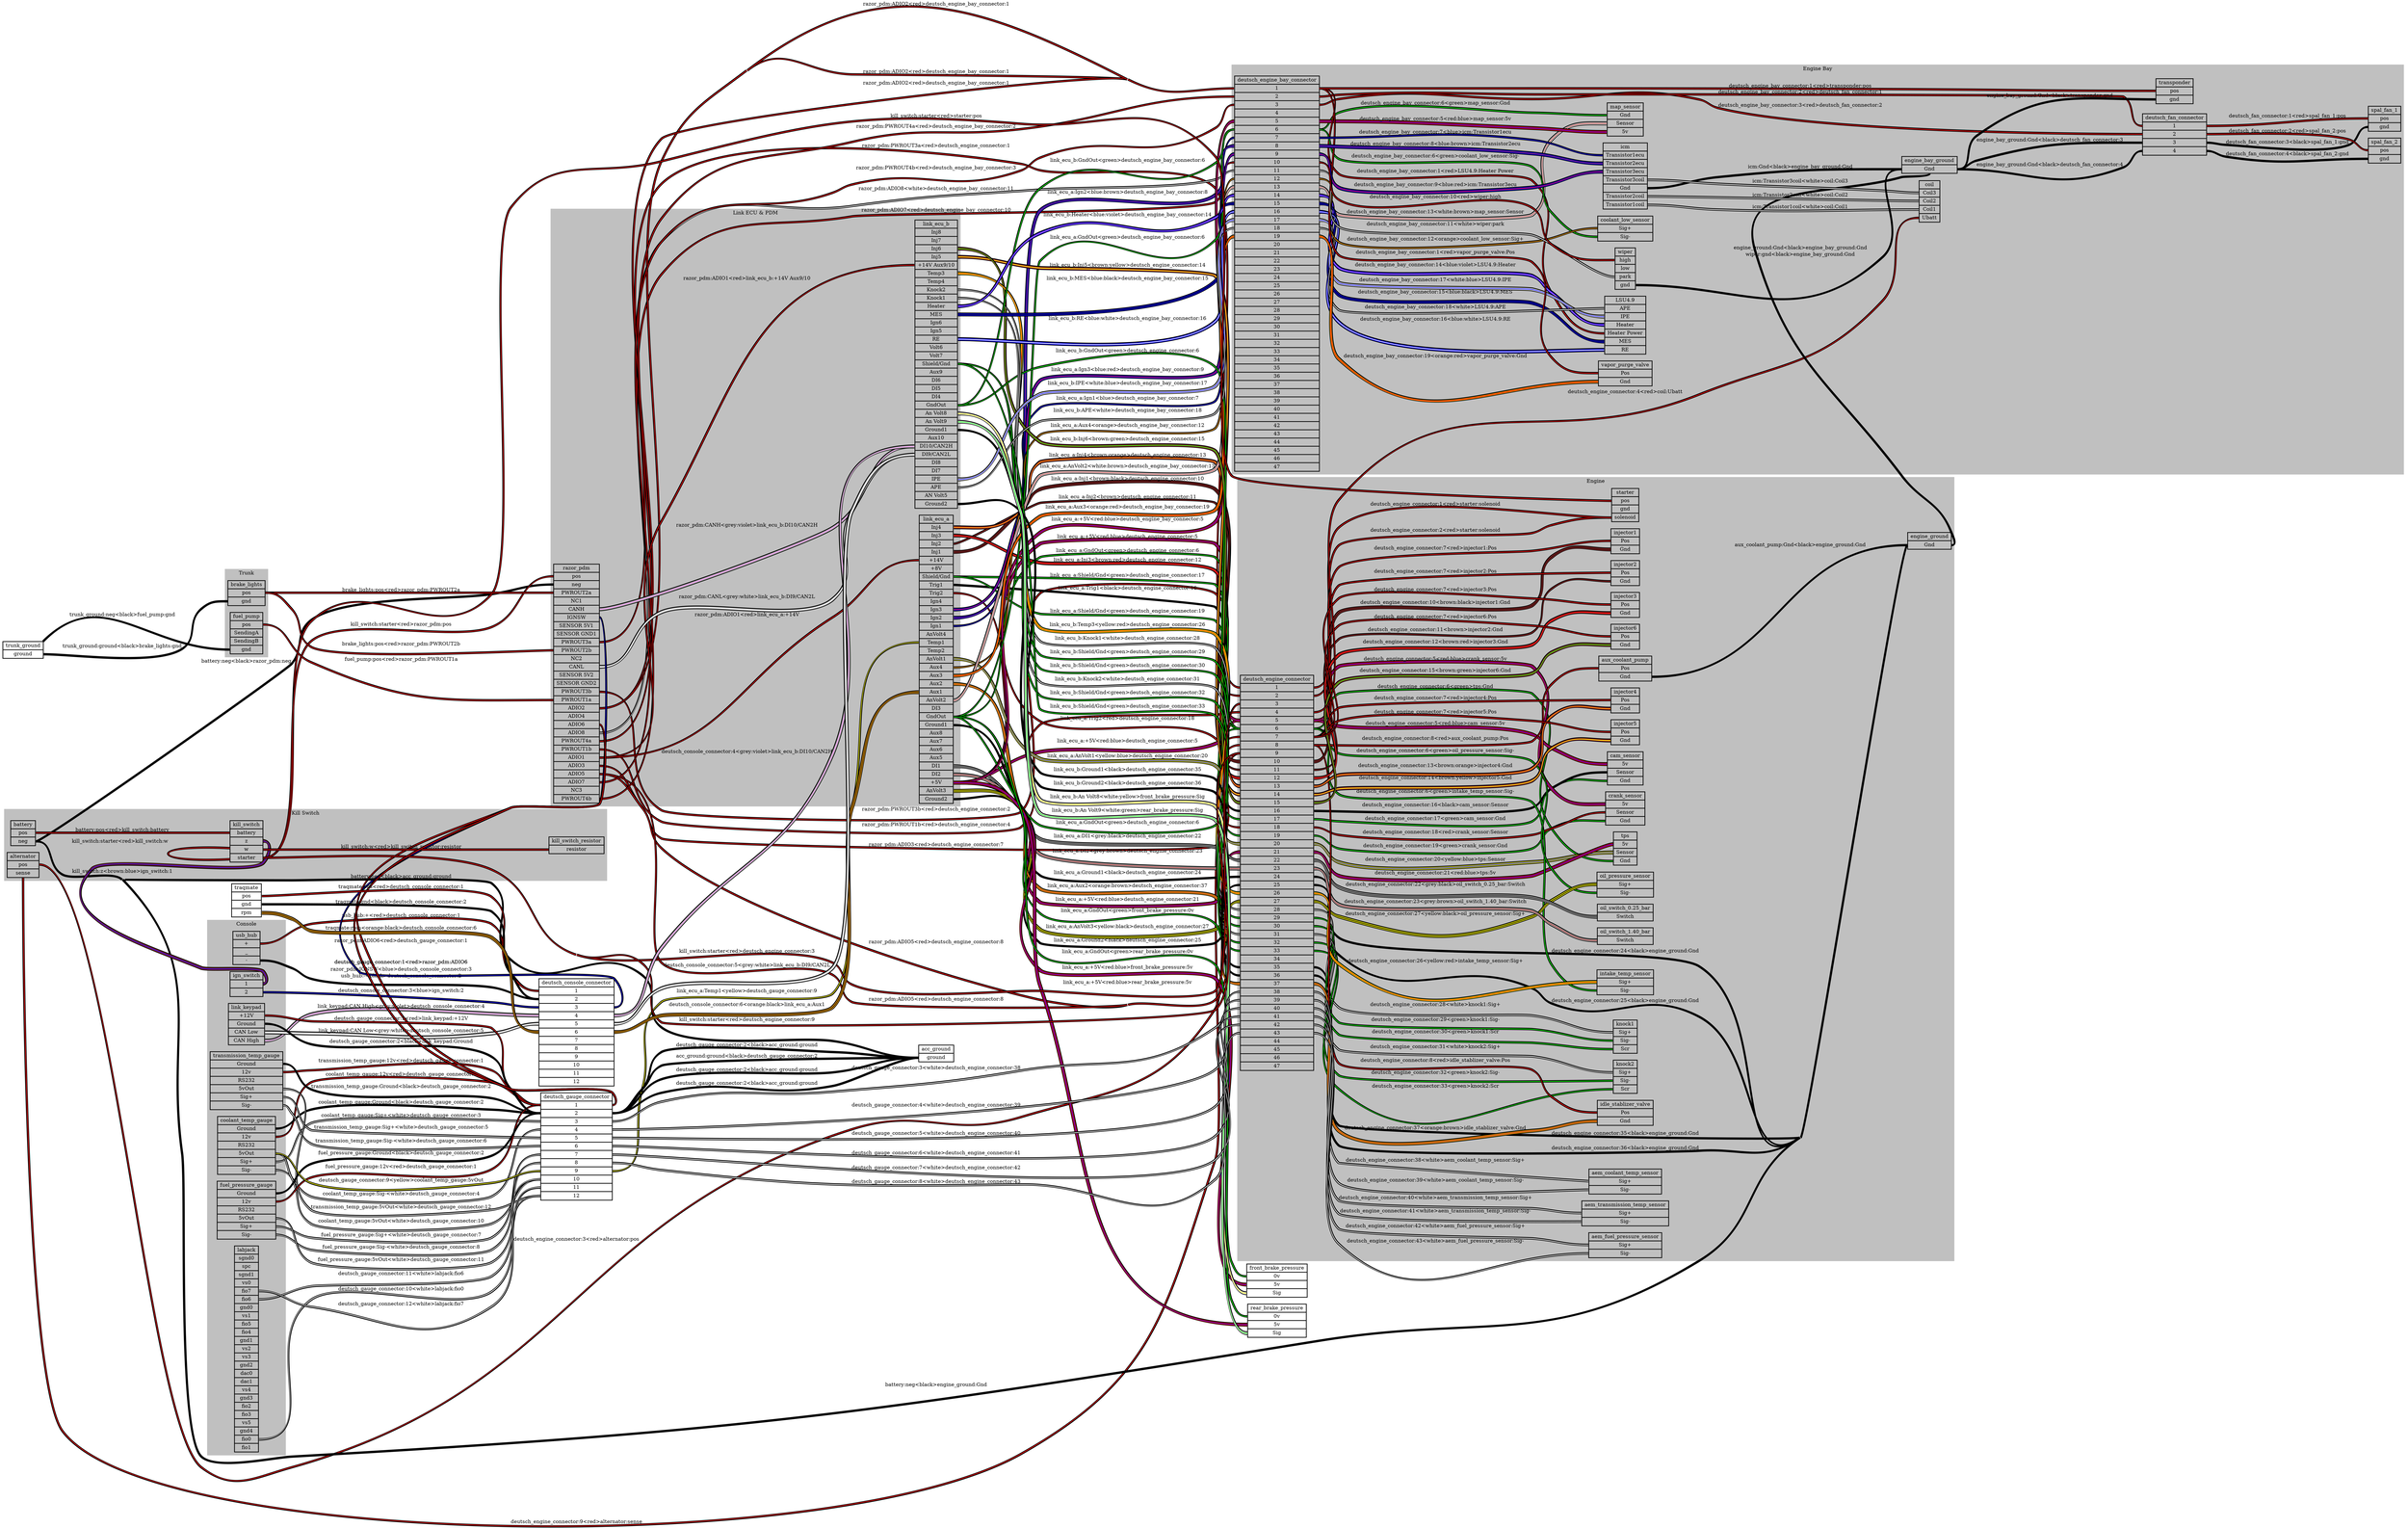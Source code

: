 graph "" {
	graph [bb="0,0,6723,3911.5",
		concentrate=true,
		rankdir=LR,
		ranksep=1.5
	];
	node [label="\N"];
	subgraph cluster_Engine {
		graph [bb="3455,1169,5458.5,3336",
			color=grey,
			label=Engine,
			lheight=0.21,
			lp="4456.8,3324.5",
			lwidth=0.71,
			style=filled
		];
		deutsch_engine_connector	[height=15.347,
			label="deutsch_engine_connector | <1> 1 | <2> 2 | <3> 3 | <4> 4 | <5> 5 | <6> 6 | <7> 7 | <8> 8 | <9> 9 | <10> 10 | <11> 11 | <12> 12 | <\
13> 13 | <14> 14 | <15> 15 | <16> 16 | <17> 17 | <18> 18 | <19> 19 | <20> 20 | <21> 21 | <22> 22 | <23> 23 | <24> 24 | <25> 25 | <\
26> 26 | <27> 27 | <28> 28 | <29> 29 | <30> 30 | <31> 31 | <32> 32 | <33> 33 | <34> 34 | <35> 35 | <36> 36 | <37> 37 | <38> 38 | <\
39> 39 | <40> 40 | <41> 41 | <42> 42 | <43> 43 | <44> 44 | <45> 45 | <46> 46 | <47> 47 ",
			pos="3565.5,2011",
			rects="3463,2540,3668,2563 3463,2517,3668,2540 3463,2494,3668,2517 3463,2471,3668,2494 3463,2448,3668,2471 3463,2425,3668,2448 3463,2402,\
3668,2425 3463,2379,3668,2402 3463,2356,3668,2379 3463,2333,3668,2356 3463,2310,3668,2333 3463,2287,3668,2310 3463,2264,3668,2287 \
3463,2241,3668,2264 3463,2218,3668,2241 3463,2195,3668,2218 3463,2172,3668,2195 3463,2149,3668,2172 3463,2126,3668,2149 3463,2103,\
3668,2126 3463,2080,3668,2103 3463,2057,3668,2080 3463,2034,3668,2057 3463,2011,3668,2034 3463,1988,3668,2011 3463,1965,3668,1988 \
3463,1942,3668,1965 3463,1919,3668,1942 3463,1896,3668,1919 3463,1873,3668,1896 3463,1850,3668,1873 3463,1827,3668,1850 3463,1804,\
3668,1827 3463,1781,3668,1804 3463,1758,3668,1781 3463,1735,3668,1758 3463,1712,3668,1735 3463,1689,3668,1712 3463,1666,3668,1689 \
3463,1643,3668,1666 3463,1620,3668,1643 3463,1597,3668,1620 3463,1574,3668,1597 3463,1551,3668,1574 3463,1528,3668,1551 3463,1505,\
3668,1528 3463,1482,3668,1505 3463,1459,3668,1482",
			shape=record,
			style=bold,
			width=2.8472];
		starter	[height=1.2917,
			label="starter | <pos> pos | <gnd> gnd | <solenoid> solenoid ",
			pos="4539,3258",
			rects="4501,3281,4577,3304 4501,3258,4577,3281 4501,3235,4577,3258 4501,3212,4577,3235",
			shape=record,
			style=bold,
			width=1.0556];
		deutsch_engine_connector:2 -- starter:solenoid	[color="black:red:black",
			label="deutsch_engine_connector:2<red>starter:solenoid",
			labeltooltip="deutsch_engine_connector:2<red>starter:solenoid",
			lp="4008.5,3102.5",
			penwidth=2.5,
			pos="3669.5,2506 3786.1,2506 3655.4,2943.8 3738,3026 3909.7,3197 4081.3,2954.8 4279,3095 4322.8,3126.1 4289.1,3172.1 4333,3203 4394.1,\
3246 4425.2,3223 4500,3223"];
		deutsch_engine_connector:1 -- starter:solenoid	[color="black:red:black",
			label="deutsch_engine_connector:1<red>starter:solenoid",
			labeltooltip="deutsch_engine_connector:1<red>starter:solenoid",
			lp="4008.5,3266.5",
			penwidth=2.5,
			pos="3669.5,2529 3799.5,2529 3647.8,3016.4 3738,3110 3975.5,3356.6 4157.6,3223 4500,3223"];
		engine_ground	[height=0.65278,
			label="engine_ground | <Gnd> Gnd ",
			pos="5389.5,1796",
			rects="5328.5,1796,5450.5,1819 5328.5,1773,5450.5,1796",
			shape=record,
			style=bold,
			width=1.6944];
		deutsch_engine_connector:36 -- engine_ground:Gnd	[color="black:black:black",
			label="deutsch_engine_connector:36<black>engine_ground:Gnd",
			labeltooltip="deutsch_engine_connector:36<black>engine_ground:Gnd",
			lp="4539,1480.5",
			penwidth=2.5,
			pos="5029.5,1784 5094.8,1794.1 5260.6,1784 5327.1,1784;3669.5,1723 3771.1,1723 3657.8,1567.3 3738,1505 3782.2,1470.7 4693.8,1450.3 4745,\
1473 4915.8,1548.6 4842.9,1755.5 5027.5,1784"];
		deutsch_engine_connector:24 -- engine_ground:Gnd	[color="black:black:black",
			label="deutsch_engine_connector:24<black>engine_ground:Gnd",
			labeltooltip="deutsch_engine_connector:24<black>engine_ground:Gnd",
			lp="4539,1820.5",
			penwidth=2.5,
			pos="3669.5,1999 3738,1999 3680.9,1898.7 3738,1861 3831.5,1799.2 4634.3,1820.4 4745,1803 4769.5,1799.2 4774.4,1792.4 4799,1789 4899.6,\
1775 4927.1,1768.8 5027.5,1784"];
		deutsch_engine_connector:25 -- engine_ground:Gnd	[color="black:black:black",
			label="deutsch_engine_connector:25<black>engine_ground:Gnd",
			labeltooltip="deutsch_engine_connector:25<black>engine_ground:Gnd",
			lp="4539,1791.5",
			penwidth=2.5,
			pos="3669.5,1976 3749.3,1976 3672.2,1855.2 3738,1810 3762.8,1793 4249.2,1799.7 4279,1796 4303.4,1793 4308.6,1786.7 4333,1784 4486.4,1767.2 \
4875,1760.2 5027.5,1784"];
		deutsch_engine_connector:35 -- engine_ground:Gnd	[color="black:black:black",
			label="deutsch_engine_connector:35<black>engine_ground:Gnd",
			labeltooltip="deutsch_engine_connector:35<black>engine_ground:Gnd",
			lp="4539,1527.5",
			penwidth=2.5,
			pos="3669.5,1746 3771.9,1746 3655.8,1587.1 3738,1526 3782.9,1492.6 4693,1499.5 4745,1520 4904.9,1583.1 4857.7,1757.5 5027.5,1784"];
		tps	[height=1.2917,
			label="tps | <5v> 5v | <Sensor> Sensor | <Gnd> Gnd ",
			pos="4539,2309",
			rects="4506,2332,4572,2355 4506,2309,4572,2332 4506,2286,4572,2309 4506,2263,4572,2286",
			shape=record,
			style=bold,
			width=0.91667];
		deutsch_engine_connector:6 -- tps:Gnd	[color="black:green:black",
			label="deutsch_engine_connector:6<green>tps:Gnd",
			labeltooltip="deutsch_engine_connector:6<green>tps:Gnd",
			lp="4008.5,2413.5",
			penwidth=2.5,
			pos="3669.5,2414 3700.2,2414 3707.4,2408.4 3738,2406 3858,2396.5 4162.3,2412.3 4279,2383 4387.2,2355.8 4393.5,2274 4505,2274"];
		deutsch_engine_connector:20 -- tps:Sensor	[color="black:yellow:blue:yellow:black",
			label="deutsch_engine_connector:20<yellow:blue>tps:Sensor",
			labeltooltip="deutsch_engine_connector:20<yellow:blue>tps:Sensor",
			lp="4008.5,2105.5",
			penwidth=2.5,
			pos="3669.5,2092 3703.4,2092 4251.5,2078.2 4279,2098 4338.6,2140.9 4278.9,2204.5 4333,2254 4391.1,2307.2 4426.2,2297 4505,2297"];
		deutsch_engine_connector:21 -- tps:"5v"	[color="black:red:blue:red:black",
			label="deutsch_engine_connector:21<red:blue>tps:5v",
			labeltooltip="deutsch_engine_connector:21<red:blue>tps:5v",
			lp="4008.5,2185.5",
			penwidth=2.5,
			pos="3669.5,2069 3718.4,2069 3694.4,2132.9 3738,2155 3845.3,2209.5 4173.3,2120.5 4279,2178 4315.4,2197.8 4300.3,2228.5 4333,2254 4397.7,\
2304.4 4423,2321 4505,2321"];
		cam_sensor	[height=1.2917,
			label="cam_sensor | <5v> 5v | <Sensor> Sensor | <Gnd> Gnd ",
			pos="4539,2531",
			rects="4489,2554,4589,2577 4489,2531,4589,2554 4489,2508,4589,2531 4489,2485,4589,2508",
			shape=record,
			style=bold,
			width=1.3889];
		deutsch_engine_connector:17 -- cam_sensor:Gnd	[color="black:green:black",
			label="deutsch_engine_connector:17<green>cam_sensor:Gnd",
			labeltooltip="deutsch_engine_connector:17<green>cam_sensor:Gnd",
			lp="4008.5,2337.5",
			penwidth=2.5,
			pos="3669.5,2161 3741.2,2161 3678.3,2267.3 3738,2307 3788.1,2340.3 4230.4,2294.6 4279,2330 4334.9,2370.7 4278.9,2432.9 4333,2476 4387.3,\
2519.3 4418.5,2496 4488,2496"];
		deutsch_engine_connector:16 -- cam_sensor:Sensor	[color="black:black:black",
			label="deutsch_engine_connector:16<black>cam_sensor:Sensor",
			labeltooltip="deutsch_engine_connector:16<black>cam_sensor:Sensor",
			lp="4008.5,2371.5",
			penwidth=2.5,
			pos="3669.5,2184 3747.3,2184 3673.9,2301 3738,2345 3787.6,2379.1 4228.6,2331.1 4279,2364 4325.3,2394.2 4290.6,2440.6 4333,2476 4387.9,\
2521.8 4416.5,2519 4488,2519"];
		deutsch_engine_connector:5 -- cam_sensor:"5v"	[color="black:red:blue:red:black",
			label="deutsch_engine_connector:5<red:blue>cam_sensor:5v",
			labeltooltip="deutsch_engine_connector:5<red:blue>cam_sensor:5v",
			lp="4008.5,3014.5",
			penwidth=2.5,
			pos="3669.5,2437 3784.1,2437 3651.8,2872.6 3738,2948 3828.5,3027.2 4187.9,3026.5 4279,2948 4401.9,2842.1 4225.9,2708.8 4333,2587 4380.3,\
2533.2 4416.4,2543 4488,2543"];
		crank_sensor	[height=1.2917,
			label="crank_sensor | <5v> 5v | <Sensor> Sensor | <Gnd> Gnd ",
			pos="4539,2420",
			rects="4484,2443,4594,2466 4484,2420,4594,2443 4484,2397,4594,2420 4484,2374,4594,2397",
			shape=record,
			style=bold,
			width=1.5278];
		deutsch_engine_connector:19 -- crank_sensor:Gnd	[color="black:green:black",
			label="deutsch_engine_connector:19<green>crank_sensor:Gnd",
			labeltooltip="deutsch_engine_connector:19<green>crank_sensor:Gnd",
			lp="4008.5,2223.5",
			penwidth=2.5,
			pos="3669.5,2115 3715.6,2115 3696.4,2173.1 3738,2193 3792.3,2219 4230.5,2180.4 4279,2216 4335.8,2257.7 4278.1,2320.8 4333,2365 4385.4,\
2407.2 4415.7,2385 4483,2385"];
		deutsch_engine_connector:18 -- crank_sensor:Sensor	[color="black:red:black",
			label="deutsch_engine_connector:18<red>crank_sensor:Sensor",
			labeltooltip="deutsch_engine_connector:18<red>crank_sensor:Sensor",
			lp="4008.5,2257.5",
			penwidth=2.5,
			pos="3669.5,2138 3720.8,2138 3692.6,2207 3738,2231 3791.2,2259.1 4228.8,2216.9 4279,2250 4326.1,2281.1 4290,2328.4 4333,2365 4385.8,2410 \
4413.6,2408 4483,2408"];
		deutsch_engine_connector:5 -- crank_sensor:"5v"	[color="black:red:blue:red:black",
			label="deutsch_engine_connector:5<red:blue>crank_sensor:5v",
			labeltooltip="deutsch_engine_connector:5<red:blue>crank_sensor:5v",
			lp="4008.5,2936.5",
			penwidth=2.5,
			pos="3669.5,2437 3776.8,2437 3656.9,2844.7 3738,2915 3760.7,2934.7 4256.5,2934.9 4279,2915 4426.2,2784.8 4205.8,2625.9 4333,2476 4378,\
2423 4413.5,2432 4483,2432"];
		knock1	[height=1.2917,
			label="knock1 | <Sig+> Sig+ | <Sig-> Sig- | <Scr> Scr ",
			pos="4539,1701",
			rects="4505.5,1724,4572.5,1747 4505.5,1701,4572.5,1724 4505.5,1678,4572.5,1701 4505.5,1655,4572.5,1678",
			shape=record,
			style=bold,
			width=0.93056];
		deutsch_engine_connector:30 -- knock1:Scr	[color="black:green:black",
			label="deutsch_engine_connector:30<green>knock1:Scr",
			labeltooltip="deutsch_engine_connector:30<green>knock1:Scr",
			lp="4008.5,1674.5",
			penwidth=2.5,
			pos="3669.5,1861 3760.9,1861 3663.4,1719.9 3738,1667 3807.5,1617.8 4418.9,1666 4504,1666"];
		deutsch_engine_connector:28 -- knock1:"Sig+"	[color="black:white:black",
			label="deutsch_engine_connector:28<white>knock1:Sig+",
			labeltooltip="deutsch_engine_connector:28<white>knock1:Sig+",
			lp="4008.5,1788.5",
			penwidth=2.5,
			pos="3669.5,1907 3733.2,1907 3683.9,1814.7 3738,1781 3789,1749.2 4219.3,1765.2 4279,1758 4380.2,1745.8 4402,1713 4504,1713"];
		deutsch_engine_connector:29 -- knock1:"Sig-"	[color="black:green:black",
			label="deutsch_engine_connector:29<green>knock1:Sig-",
			labeltooltip="deutsch_engine_connector:29<green>knock1:Sig-",
			lp="4008.5,1708.5",
			penwidth=2.5,
			pos="3669.5,1884 3756.3,1884 3667,1751 3738,1701 3772.8,1676.5 4461.4,1689 4504,1689"];
		knock2	[height=1.2917,
			label="knock2 | <Sig+> Sig+ | <Sig-> Sig- | <Scr> Scr ",
			pos="4539,1590",
			rects="4505.5,1613,4572.5,1636 4505.5,1590,4572.5,1613 4505.5,1567,4572.5,1590 4505.5,1544,4572.5,1567",
			shape=record,
			style=bold,
			width=0.93056];
		deutsch_engine_connector:33 -- knock2:Scr	[color="black:green:black",
			label="deutsch_engine_connector:33<green>knock2:Scr",
			labeltooltip="deutsch_engine_connector:33<green>knock2:Scr",
			lp="4008.5,1560.5",
			penwidth=2.5,
			pos="3669.5,1792 3780,1792 3649.8,1619.5 3738,1553 3806,1501.8 4418.9,1555 4504,1555"];
		deutsch_engine_connector:31 -- knock2:"Sig+"	[color="black:white:black",
			label="deutsch_engine_connector:31<white>knock2:Sig+",
			labeltooltip="deutsch_engine_connector:31<white>knock2:Sig+",
			lp="4008.5,1632.5",
			penwidth=2.5,
			pos="3669.5,1838 3768.9,1838 3658.5,1684.8 3738,1625 3746.5,1618.6 4493.4,1602 4504,1602"];
		deutsch_engine_connector:32 -- knock2:"Sig-"	[color="black:green:black",
			label="deutsch_engine_connector:32<green>knock2:Sig-",
			labeltooltip="deutsch_engine_connector:32<green>knock2:Sig-",
			lp="4008.5,1595.5",
			penwidth=2.5,
			pos="3669.5,1815 3774.9,1815 3653.8,1651.4 3738,1588 3772,1562.4 4461.4,1578 4504,1578"];
		intake_temp_sensor	[height=0.97222,
			label="intake_temp_sensor | <Sig+> Sig+ | <Sig-> Sig- ",
			pos="4539,2210",
			rects="4460,2221.5,4618,2244.5 4460,2198.5,4618,2221.5 4460,2175.5,4618,2198.5",
			shape=record,
			style=bold,
			width=2.1944];
		deutsch_engine_connector:6 -- intake_temp_sensor:"Sig-"	[color="black:green:black",
			label="deutsch_engine_connector:6<green>intake_temp_sensor:Sig-",
			labeltooltip="deutsch_engine_connector:6<green>intake_temp_sensor:Sig-",
			lp="4008.5,2299.5",
			penwidth=2.5,
			pos="3669.5,2414 3731.7,2414 3685,2324.5 3738,2292 3789.3,2260.5 4220.5,2283 4279,2269 4364.5,2248.5 4371.1,2187 4459,2187"];
		deutsch_engine_connector:26 -- intake_temp_sensor:"Sig+"	[color="black:yellow:red:yellow:black",
			label="deutsch_engine_connector:26<yellow:red>intake_temp_sensor:Sig+",
			labeltooltip="deutsch_engine_connector:26<yellow:red>intake_temp_sensor:Sig+",
			lp="4008.5,2071.5",
			penwidth=2.5,
			pos="3669.5,1953 3719.1,1953 3693.9,2018.3 3738,2041 3791.5,2068.6 4228.1,2031.9 4279,2064 4322.4,2091.4 4294.1,2132.6 4333,2166 4378,\
2204.7 4399.7,2210 4459,2210"];
		oil_pressure_sensor	[height=0.97222,
			label="oil_pressure_sensor | <Sig+> Sig+ | <Sig-> Sig- ",
			pos="4539,2057",
			rects="4460,2068.5,4618,2091.5 4460,2045.5,4618,2068.5 4460,2022.5,4618,2045.5",
			shape=record,
			style=bold,
			width=2.1944];
		deutsch_engine_connector:6 -- oil_pressure_sensor:"Sig-"	[color="black:green:black",
			label="deutsch_engine_connector:6<green>oil_pressure_sensor:Sig-",
			labeltooltip="deutsch_engine_connector:6<green>oil_pressure_sensor:Sig-",
			lp="4008.5,2147.5",
			penwidth=2.5,
			pos="3669.5,2414 3795,2414 3640.7,2219.3 3738,2140 3784.6,2102 4220.5,2131.1 4279,2117 4364.6,2096.3 4370.9,2034 4459,2034"];
		deutsch_engine_connector:27 -- oil_pressure_sensor:"Sig+"	[color="black:yellow:black:yellow:black",
			label="deutsch_engine_connector:27<yellow:black>oil_pressure_sensor:Sig+",
			labeltooltip="deutsch_engine_connector:27<yellow:black>oil_pressure_sensor:Sig+",
			lp="4008.5,1995.5",
			penwidth=2.5,
			pos="3669.5,1930 3703.7,1930 3704.9,1956.3 3738,1965 3970.7,2026.3 4045.1,1931.3 4279,1988 4304.7,1994.2 4308.5,2003.1 4333,2013 4388,\
2035.3 4399.7,2057 4459,2057"];
		"oil_switch_0.25_bar"	[height=0.65278,
			label="oil_switch_0.25_bar | <Switch> Switch ",
			pos="4539,2133",
			rects="4461,2133,4617,2156 4461,2110,4617,2133",
			shape=record,
			style=bold,
			width=2.1667];
		deutsch_engine_connector:22 -- "oil_switch_0.25_bar":Switch	[color="black:grey:black:grey:black",
			label="deutsch_engine_connector:22<grey:black>oil_switch_0.25_bar:Switch",
			labeltooltip="deutsch_engine_connector:22<grey:black>oil_switch_0.25_bar:Switch",
			lp="4008.5,2033.5",
			penwidth=2.5,
			pos="3669.5,2046 3701.2,2046 3706.6,2030.5 3738,2026 3797.5,2017.5 4225.5,1998.6 4279,2026 4315.6,2044.7 4298,2079.5 4333,2101 4381.7,\
2130.9 4402.9,2121 4460,2121"];
		"oil_switch_1.40_bar"	[height=0.65278,
			label="oil_switch_1.40_bar | <Switch> Switch ",
			pos="4539,1892",
			rects="4461,1892,4617,1915 4461,1869,4617,1892",
			shape=record,
			style=bold,
			width=2.1667];
		deutsch_engine_connector:23 -- "oil_switch_1.40_bar":Switch	[color="black:grey:brown:grey:black",
			label="deutsch_engine_connector:23<grey:brown>oil_switch_1.40_bar:Switch",
			labeltooltip="deutsch_engine_connector:23<grey:brown>oil_switch_1.40_bar:Switch",
			lp="4008.5,1919.5",
			penwidth=2.5,
			pos="3669.5,2023 3727.5,2023 3688,1941.4 3738,1912 3876.5,1830.7 4299.4,1880 4460,1880"];
		idle_stablizer_valve	[height=0.97222,
			label="idle_stablizer_valve | <Pos> Pos | <Gnd> Gnd ",
			pos="4539,1969",
			rects="4461,1980.5,4617,2003.5 4461,1957.5,4617,1980.5 4461,1934.5,4617,1957.5",
			shape=record,
			style=bold,
			width=2.1667];
		deutsch_engine_connector:37 -- idle_stablizer_valve:Gnd	[color="black:orange:brown:orange:black",
			label="deutsch_engine_connector:37<orange:brown>idle_stablizer_valve:Gnd",
			labeltooltip="deutsch_engine_connector:37<orange:brown>idle_stablizer_valve:Gnd",
			lp="4008.5,1750.5",
			penwidth=2.5,
			pos="3669.5,1700 3701.2,1700 3706.7,1714.8 3738,1720 3797.4,1729.8 4231.6,1706 4279,1743 4345.5,1794.9 4269.7,1869.2 4333,1925 4375.9,\
1962.9 4402.8,1946 4460,1946"];
		deutsch_engine_connector:8 -- idle_stablizer_valve:Pos	[color="black:red:black",
			label="deutsch_engine_connector:8<red>idle_stablizer_valve:Pos",
			labeltooltip="deutsch_engine_connector:8<red>idle_stablizer_valve:Pos",
			lp="4008.5,1957.5",
			penwidth=2.5,
			pos="3669.5,2368 3763.6,2368 3666.3,2010.9 3738,1950 3783.8,1911.1 4219,1946.9 4279,1950 4359.8,1954.2 4379.1,1969 4460,1969"];
		aux_coolant_pump	[height=0.97222,
			label="aux_coolant_pump | <Pos> Pos | <Gnd> Gnd ",
			pos="4539,2807",
			rects="4465,2818.5,4613,2841.5 4465,2795.5,4613,2818.5 4465,2772.5,4613,2795.5",
			shape=record,
			style=bold,
			width=2.0556];
		deutsch_engine_connector:8 -- aux_coolant_pump:Pos	[color="black:red:black",
			label="deutsch_engine_connector:8<red>aux_coolant_pump:Pos",
			labeltooltip="deutsch_engine_connector:8<red>aux_coolant_pump:Pos",
			lp="4008.5,2603.5",
			penwidth=2.5,
			pos="3669.5,2368 3765.6,2368 3661.3,2515.2 3738,2573 3786.1,2609.2 4231.1,2559.6 4279,2596 4341.1,2643.2 4278.2,2707.5 4333,2763 4376.2,\
2806.7 4402.6,2807 4464,2807"];
		aem_coolant_temp_sensor	[height=0.97222,
			label="aem_coolant_temp_sensor | <Sig+> Sig+ | <Sig-> Sig- ",
			pos="4539,1388",
			rects="4437.5,1399.5,4640.5,1422.5 4437.5,1376.5,4640.5,1399.5 4437.5,1353.5,4640.5,1376.5",
			shape=record,
			style=bold,
			width=2.8194];
		deutsch_engine_connector:39 -- aem_coolant_temp_sensor:"Sig-"	[color="black:white:black",
			label="deutsch_engine_connector:39<white>aem_coolant_temp_sensor:Sig-",
			labeltooltip="deutsch_engine_connector:39<white>aem_coolant_temp_sensor:Sig-",
			lp="4008.5,1399.5",
			penwidth=2.5,
			pos="3669.5,1654 3789.9,1654 3644.2,1467.4 3738,1392 3798.5,1343.4 4358.4,1365 4436,1365"];
		deutsch_engine_connector:38 -- aem_coolant_temp_sensor:"Sig+"	[color="black:white:black",
			label="deutsch_engine_connector:38<white>aem_coolant_temp_sensor:Sig+",
			labeltooltip="deutsch_engine_connector:38<white>aem_coolant_temp_sensor:Sig+",
			lp="4008.5,1446.5",
			penwidth=2.5,
			pos="3669.5,1677 3779.6,1677 3652.1,1507.8 3738,1439 3785,1401.4 4219,1412.4 4279,1407 4349,1400.7 4365.7,1388 4436,1388"];
		aem_transmission_temp_sensor	[height=0.97222,
			label="aem_transmission_temp_sensor | <Sig+> Sig+ | <Sig-> Sig- ",
			pos="4539,1300",
			rects="4417.5,1311.5,4660.5,1334.5 4417.5,1288.5,4660.5,1311.5 4417.5,1265.5,4660.5,1288.5",
			shape=record,
			style=bold,
			width=3.375];
		deutsch_engine_connector:41 -- aem_transmission_temp_sensor:"Sig-"	[color="black:white:black",
			label="deutsch_engine_connector:41<white>aem_transmission_temp_sensor:Sig-",
			labeltooltip="deutsch_engine_connector:41<white>aem_transmission_temp_sensor:Sig-",
			lp="4008.5,1300.5",
			penwidth=2.5,
			pos="3669.5,1608 3812.8,1608 3627.5,1384.2 3738,1293 3796.1,1245 4340.6,1277 4416,1277"];
		deutsch_engine_connector:40 -- aem_transmission_temp_sensor:"Sig+"	[color="black:white:black",
			label="deutsch_engine_connector:40<white>aem_transmission_temp_sensor:Sig+",
			labeltooltip="deutsch_engine_connector:40<white>aem_transmission_temp_sensor:Sig+",
			lp="4008.5,1348.5",
			penwidth=2.5,
			pos="3669.5,1631 3801.9,1631 3636.7,1426.3 3738,1341 3738.9,1340.2 4414.8,1300 4416,1300"];
		aem_fuel_pressure_sensor	[height=0.97222,
			label="aem_fuel_pressure_sensor | <Sig+> Sig+ | <Sig-> Sig- ",
			pos="4539,1212",
			rects="4437,1223.5,4641,1246.5 4437,1200.5,4641,1223.5 4437,1177.5,4641,1200.5",
			shape=record,
			style=bold,
			width=2.8333];
		deutsch_engine_connector:43 -- aem_fuel_pressure_sensor:"Sig-"	[color="black:white:black",
			label="deutsch_engine_connector:43<white>aem_fuel_pressure_sensor:Sig-",
			labeltooltip="deutsch_engine_connector:43<white>aem_fuel_pressure_sensor:Sig-",
			lp="4008.5,1211.5",
			penwidth=2.5,
			pos="3669.5,1562 3831.5,1562 3614.3,1308.6 3738,1204 3797.3,1153.9 4358.4,1189 4436,1189"];
		deutsch_engine_connector:42 -- aem_fuel_pressure_sensor:"Sig+"	[color="black:white:black",
			label="deutsch_engine_connector:42<white>aem_fuel_pressure_sensor:Sig+",
			labeltooltip="deutsch_engine_connector:42<white>aem_fuel_pressure_sensor:Sig+",
			lp="4008.5,1254.5",
			penwidth=2.5,
			pos="3669.5,1585 3822.8,1585 3621.8,1347 3738,1247 3741.7,1243.8 4431.1,1212 4436,1212"];
		injector1	[height=0.97222,
			label="injector1 | <Pos> Pos | <Gnd> Gnd ",
			pos="4539,3159",
			rects="4499,3170.5,4579,3193.5 4499,3147.5,4579,3170.5 4499,3124.5,4579,3147.5",
			shape=record,
			style=bold,
			width=1.1111];
		deutsch_engine_connector:10 -- injector1:Gnd	[color="black:brown:black:brown:black",
			label="deutsch_engine_connector:10<brown:black>injector1:Gnd",
			labeltooltip="deutsch_engine_connector:10<brown:black>injector1:Gnd",
			lp="4008.5,2869.5",
			penwidth=2.5,
			pos="3669.5,2322 3785.4,2322 3652.5,2760.8 3738,2839 3782.4,2879.6 4233,2823.2 4279,2862 4366.8,2936.2 4248.4,3037.2 4333,3115 4387.4,\
3165 4424.1,3136 4498,3136"];
		deutsch_engine_connector:7 -- injector1:Pos	[color="black:red:black",
			label="deutsch_engine_connector:7<red>injector1:Pos",
			labeltooltip="deutsch_engine_connector:7<red>injector1:Pos",
			lp="4008.5,2903.5",
			penwidth=2.5,
			pos="3669.5,2391 3778.6,2391 3656.9,2804 3738,2877 3782.7,2917.2 4232.3,2858.1 4279,2896 4356.8,2959.2 4262.8,3043.4 4333,3115 4386.2,\
3169.2 4422.1,3159 4498,3159"];
		injector2	[height=0.97222,
			label="injector2 | <Pos> Pos | <Gnd> Gnd ",
			pos="4539,3071",
			rects="4499,3082.5,4579,3105.5 4499,3059.5,4579,3082.5 4499,3036.5,4579,3059.5",
			shape=record,
			style=bold,
			width=1.1111];
		deutsch_engine_connector:11 -- injector2:Gnd	[color="black:brown:black",
			label="deutsch_engine_connector:11<brown>injector2:Gnd",
			labeltooltip="deutsch_engine_connector:11<brown>injector2:Gnd",
			lp="4008.5,2793.5",
			penwidth=2.5,
			pos="3669.5,2299 3773.7,2299 3660.6,2693.2 3738,2763 3782.7,2803.3 4232.8,2747.4 4279,2786 4363.2,2856.4 4251.8,2953.1 4333,3027 4387.7,\
3076.8 4424.1,3048 4498,3048"];
		deutsch_engine_connector:7 -- injector2:Pos	[color="black:red:black",
			label="deutsch_engine_connector:7<red>injector2:Pos",
			labeltooltip="deutsch_engine_connector:7<red>injector2:Pos",
			lp="4008.5,2831.5",
			penwidth=2.5,
			pos="3669.5,2391 3761.9,2391 3668.8,2739.8 3738,2801 3783.1,2840.8 4232.1,2786.3 4279,2824 4351.8,2882.5 4267,2961 4333,3027 4386.7,3080.7 \
4422.1,3071 4498,3071"];
		injector3	[height=0.97222,
			label="injector3 | <Pos> Pos | <Gnd> Gnd ",
			pos="4539,2983",
			rects="4499,2994.5,4579,3017.5 4499,2971.5,4579,2994.5 4499,2948.5,4579,2971.5",
			shape=record,
			style=bold,
			width=1.1111];
		deutsch_engine_connector:12 -- injector3:Gnd	[color="black:brown:red:brown:black",
			label="deutsch_engine_connector:12<brown:red>injector3:Gnd",
			labeltooltip="deutsch_engine_connector:12<brown:red>injector3:Gnd",
			lp="4008.5,2717.5",
			penwidth=2.5,
			pos="3669.5,2276 3762.1,2276 3668.6,2625.7 3738,2687 3783.1,2726.9 4232.6,2671.7 4279,2710 4359.6,2776.6 4255.3,2869 4333,2939 4387.9,\
2988.5 4424.1,2960 4498,2960"];
		deutsch_engine_connector:7 -- injector3:Pos	[color="black:red:black",
			label="deutsch_engine_connector:7<red>injector3:Pos",
			labeltooltip="deutsch_engine_connector:7<red>injector3:Pos",
			lp="4008.5,2755.5",
			penwidth=2.5,
			pos="3669.5,2391 3821,2391 3622.6,2626.7 3738,2725 3783.8,2764 4231.8,2710.7 4279,2748 4348.2,2802.7 4270.2,2877.1 4333,2939 4387.1,2992.3 \
4422.1,2983 4498,2983"];
		injector4	[height=0.97222,
			label="injector4 | <Pos> Pos | <Gnd> Gnd ",
			pos="4539,2895",
			rects="4499,2906.5,4579,2929.5 4499,2883.5,4579,2906.5 4499,2860.5,4579,2883.5",
			shape=record,
			style=bold,
			width=1.1111];
		deutsch_engine_connector:13 -- injector4:Gnd	[color="black:brown:orange:brown:black",
			label="deutsch_engine_connector:13<brown:orange>injector4:Gnd",
			labeltooltip="deutsch_engine_connector:13<brown:orange>injector4:Gnd",
			lp="4008.5,2641.5",
			penwidth=2.5,
			pos="3669.5,2253 3831.5,2253 3615.4,2505.1 3738,2611 3783.5,2650.3 4232.4,2595.9 4279,2634 4356,2696.9 4258.7,2785 4333,2851 4388.2,2900.1 \
4424.1,2872 4498,2872"];
		deutsch_engine_connector:7 -- injector4:Pos	[color="black:red:black",
			label="deutsch_engine_connector:7<red>injector4:Pos",
			labeltooltip="deutsch_engine_connector:7<red>injector4:Pos",
			lp="4008.5,2679.5",
			penwidth=2.5,
			pos="3669.5,2391 3788.1,2391 3645.5,2574.7 3738,2649 3784.9,2686.7 4231.5,2635.1 4279,2672 4344.6,2723 4273.3,2793.2 4333,2851 4387.5,\
2903.8 4422.1,2895 4498,2895"];
		injector5	[height=0.97222,
			label="injector5 | <Pos> Pos | <Gnd> Gnd ",
			pos="4539,2719",
			rects="4499,2730.5,4579,2753.5 4499,2707.5,4579,2730.5 4499,2684.5,4579,2707.5",
			shape=record,
			style=bold,
			width=1.1111];
		deutsch_engine_connector:14 -- injector5:Gnd	[color="black:brown:yellow:brown:black",
			label="deutsch_engine_connector:14<brown:yellow>injector5:Gnd",
			labeltooltip="deutsch_engine_connector:14<brown:yellow>injector5:Gnd",
			lp="4008.5,2527.5",
			penwidth=2.5,
			pos="3669.5,2230 3792,2230 3642.8,2419.9 3738,2497 3784.7,2534.9 4230.7,2484.1 4279,2520 4337.6,2563.5 4276.3,2629.1 4333,2675 4390.4,\
2721.5 4424.1,2696 4498,2696"];
		deutsch_engine_connector:7 -- injector5:Pos	[color="black:red:black",
			label="deutsch_engine_connector:7<red>injector5:Pos",
			labeltooltip="deutsch_engine_connector:7<red>injector5:Pos",
			lp="4008.5,2565.5",
			penwidth=2.5,
			pos="3669.5,2391 3740.4,2391 3678.9,2495.9 3738,2535 3838.3,2601.4 4179,2491 4279,2558 4326.6,2589.9 4289.2,2638.1 4333,2675 4391.1,2723.9 \
4422.1,2719 4498,2719"];
		injector6	[height=0.97222,
			label="injector6 | <Pos> Pos | <Gnd> Gnd ",
			pos="4539,2631",
			rects="4499,2642.5,4579,2665.5 4499,2619.5,4579,2642.5 4499,2596.5,4579,2619.5",
			shape=record,
			style=bold,
			width=1.1111];
		deutsch_engine_connector:15 -- injector6:Gnd	[color="black:brown:green:brown:black",
			label="deutsch_engine_connector:15<brown:green>injector6:Gnd",
			labeltooltip="deutsch_engine_connector:15<brown:green>injector6:Gnd",
			lp="4008.5,2451.5",
			penwidth=2.5,
			pos="3669.5,2207 3769.4,2207 3658.6,2360.4 3738,2421 3785.8,2457.5 4230.2,2408.7 4279,2444 4334,2483.8 4279.7,2544.9 4333,2587 4391,2632.8 \
4424.1,2608 4498,2608"];
		deutsch_engine_connector:7 -- injector6:Pos	[color="black:red:black",
			label="deutsch_engine_connector:7<red>injector6:Pos",
			labeltooltip="deutsch_engine_connector:7<red>injector6:Pos",
			lp="4008.5,2489.5",
			penwidth=2.5,
			pos="3669.5,2391 3712.4,2391 3698.7,2441.8 3738,2459 3793.1,2483.1 4228.3,2449.6 4279,2482 4323.2,2510.3 4292.1,2554.1 4333,2587 4392.1,\
2634.6 4422.1,2631 4498,2631"];
		aux_coolant_pump:Gnd -- engine_ground:Gnd	[color="black:black:black",
			label="aux_coolant_pump:Gnd<black>engine_ground:Gnd",
			labeltooltip="aux_coolant_pump:Gnd<black>engine_ground:Gnd",
			lp="5028.5,2714.5",
			penwidth=2.5,
			pos="4614,2784 4673,2784 4696.2,2796.1 4745,2763 5163.9,2478.6 4821.2,1784 5327.5,1784"];
	}
	subgraph "cluster_Engine Bay" {
		graph [bb="3439,8,6715,1153",
			color=grey,
			label="Engine Bay",
			lheight=0.21,
			lp="5077,1141.5",
			lwidth=1.14,
			style=filled
		];
		deutsch_engine_bay_connector	[height=15.347,
			label="deutsch_engine_bay_connector | <1> 1 | <2> 2 | <3> 3 | <4> 4 | <5> 5 | <6> 6 | <7> 7 | <8> 8 | <9> 9 | <10> 10 | <11> 11 | <12> \
12 | <13> 13 | <14> 14 | <15> 15 | <16> 16 | <17> 17 | <18> 18 | <19> 19 | <20> 20 | <21> 21 | <22> 22 | <23> 23 | <24> 24 | <25> \
25 | <26> 26 | <27> 27 | <28> 28 | <29> 29 | <30> 30 | <31> 31 | <32> 32 | <33> 33 | <34> 34 | <35> 35 | <36> 36 | <37> 37 | <38> \
38 | <39> 39 | <40> 40 | <41> 41 | <42> 42 | <43> 43 | <44> 44 | <45> 45 | <46> 46 | <47> 47 ",
			pos="3565.5,569",
			rects="3447,1098,3684,1121 3447,1075,3684,1098 3447,1052,3684,1075 3447,1029,3684,1052 3447,1006,3684,1029 3447,983,3684,1006 3447,960,\
3684,983 3447,937,3684,960 3447,914,3684,937 3447,891,3684,914 3447,868,3684,891 3447,845,3684,868 3447,822,3684,845 3447,799,3684,\
822 3447,776,3684,799 3447,753,3684,776 3447,730,3684,753 3447,707,3684,730 3447,684,3684,707 3447,661,3684,684 3447,638,3684,661 \
3447,615,3684,638 3447,592,3684,615 3447,569,3684,592 3447,546,3684,569 3447,523,3684,546 3447,500,3684,523 3447,477,3684,500 3447,\
454,3684,477 3447,431,3684,454 3447,408,3684,431 3447,385,3684,408 3447,362,3684,385 3447,339,3684,362 3447,316,3684,339 3447,293,\
3684,316 3447,270,3684,293 3447,247,3684,270 3447,224,3684,247 3447,201,3684,224 3447,178,3684,201 3447,155,3684,178 3447,132,3684,\
155 3447,109,3684,132 3447,86,3684,109 3447,63,3684,86 3447,40,3684,63 3447,17,3684,40",
			shape=record,
			style=bold,
			width=3.2917];
		deutsch_fan_connector	[height=1.6111,
			label="deutsch_fan_connector | <1> 1 | <2> 2 | <3> 3 | <4> 4 ",
			pos="6074.5,932",
			rects="5985,966.5,6164,989.5 5985,943.5,6164,966.5 5985,920.5,6164,943.5 5985,897.5,6164,920.5 5985,874.5,6164,897.5",
			shape=record,
			style=bold,
			width=2.4861];
		deutsch_engine_bay_connector:3 -- deutsch_fan_connector:2	[color="black:red:black",
			label="deutsch_engine_bay_connector:3<red>deutsch_fan_connector:2",
			labeltooltip="deutsch_engine_bay_connector:3<red>deutsch_fan_connector:2",
			lp="5028.5,1019.5",
			penwidth=2.5,
			pos="3684,1041 3948.5,1041 4015.8,1021.5 4279,1047 4303.3,1049.4 4308.7,1054.8 4333,1057 4424.2,1065.4 4658.9,1088.2 4745,1057 4774.4,\
1046.4 4769.7,1022.7 4799,1012 5035.3,925.63 5706.7,1118.9 5931,1005 5967,986.72 5944.6,932 5985,932"];
		deutsch_engine_bay_connector:2 -- deutsch_fan_connector:1	[color="black:red:black",
			label="deutsch_engine_bay_connector:2<red>deutsch_fan_connector:1",
			labeltooltip="deutsch_engine_bay_connector:2<red>deutsch_fan_connector:1",
			lp="5028.5,1075.5",
			penwidth=2.5,
			pos="3684,1064 3709.3,1064 3713,1077.9 3738,1082 3975.3,1120.5 4038.6,1085.4 4279,1082 4486.2,1079.1 4537.9,1075.5 4745,1069 4810.9,1066.9 \
5872.7,1058.7 5931,1028 5966.7,1009.2 5944.6,955 5985,955"];
		map_sensor	[height=1.2917,
			label="map_sensor | <Gnd> Gnd | <Sensor> Sensor | <5v> 5v ",
			pos="4539,1001",
			rects="4488.5,1024,4589.5,1047 4488.5,1001,4589.5,1024 4488.5,978,4589.5,1001 4488.5,955,4589.5,978",
			shape=record,
			style=bold,
			width=1.4028];
		deutsch_engine_bay_connector:6 -- map_sensor:Gnd	[color="black:green:black",
			label="deutsch_engine_bay_connector:6<green>map_sensor:Gnd",
			labeltooltip="deutsch_engine_bay_connector:6<green>map_sensor:Gnd",
			lp="4008.5,986.5",
			penwidth=2.5,
			pos="3684,972 3948.5,972 4015.5,956.05 4279,979 4372.3,987.13 4393.3,1013 4487,1013"];
		deutsch_engine_bay_connector:13 -- map_sensor:Sensor	[color="black:white:brown:white:black",
			label="deutsch_engine_bay_connector:13<white:brown>map_sensor:Sensor",
			labeltooltip="deutsch_engine_bay_connector:13<white:brown>map_sensor:Sensor",
			lp="4008.5,906.5",
			penwidth=2.5,
			pos="3684,811 3722.9,811 3703.3,862.33 3738,880 3791.6,907.29 4223,876.93 4279,899 4308.6,910.67 4305,930.91 4333,946 4395.6,979.71 4415.9,\
989 4487,989"];
		deutsch_engine_bay_connector:5 -- map_sensor:"5v"	[color="black:red:blue:red:black",
			label="deutsch_engine_bay_connector:5<red:blue>map_sensor:5v",
			labeltooltip="deutsch_engine_bay_connector:5<red:blue>map_sensor:5v",
			lp="4008.5,1009.5",
			penwidth=2.5,
			pos="3684,995 3948.4,995 4015.2,1011.9 4279,994 4372.1,987.69 4393.7,966 4487,966"];
		"LSU4.9"	[height=2.25,
			label="LSU4.9 | <APE> APE | <IPE> IPE | <Heater> Heater | <Heater Power> Heater Power | <MES> MES | <RE> RE ",
			pos="4539,431",
			rects="4481.5,488.5,4596.5,511.5 4481.5,465.5,4596.5,488.5 4481.5,442.5,4596.5,465.5 4481.5,419.5,4596.5,442.5 4481.5,396.5,4596.5,419.5 \
4481.5,373.5,4596.5,396.5 4481.5,350.5,4596.5,373.5",
			shape=record,
			style=bold,
			width=1.5972];
		deutsch_engine_bay_connector:1 -- "LSU4.9":"Heater Power"	[color="black:red:black",
			label="deutsch_engine_bay_connector:1<red>LSU4.9:Heater Power",
			labeltooltip="deutsch_engine_bay_connector:1<red>LSU4.9:Heater Power",
			lp="4008.5,1074.5",
			penwidth=2.5,
			pos="3684,1087 3709.6,1087 3713,1072.3 3738,1067 3796.9,1054.6 4235.5,1076.6 4279,1035 4362,955.66 4276.9,621.23 4333,521 4373.2,449.08 \
4397.6,408 4480,408"];
		deutsch_engine_bay_connector:14 -- "LSU4.9":Heater	[color="black:blue:violet:blue:black",
			label="deutsch_engine_bay_connector:14<blue:violet>LSU4.9:Heater",
			labeltooltip="deutsch_engine_bay_connector:14<blue:violet>LSU4.9:Heater",
			lp="4008.5,571.5",
			penwidth=2.5,
			pos="3684,788 3786.4,788 3659,629.2 3738,564 3784.4,525.69 4221,555.03 4279,539 4376.7,511.99 4378.6,431 4480,431"];
		deutsch_engine_bay_connector:15 -- "LSU4.9":MES	[color="black:blue:black:blue:black",
			label="deutsch_engine_bay_connector:15<blue:black>LSU4.9:MES",
			labeltooltip="deutsch_engine_bay_connector:15<blue:black>LSU4.9:MES",
			lp="4008.5,449.5",
			penwidth=2.5,
			pos="3684,765 3756.8,765 3683.5,490.24 3738,442 3760.5,422.06 4249.1,421.11 4279,418 4369,408.64 4389.5,385 4480,385"];
		deutsch_engine_bay_connector:16 -- "LSU4.9":RE	[color="black:blue:white:blue:black",
			label="deutsch_engine_bay_connector:16<blue:white>LSU4.9:RE",
			labeltooltip="deutsch_engine_bay_connector:16<blue:white>LSU4.9:RE",
			lp="4008.5,371.5",
			penwidth=2.5,
			pos="3684,742 3768.9,742 3674,419.68 3738,364 3800.2,309.9 4397.6,362 4480,362"];
		deutsch_engine_bay_connector:17 -- "LSU4.9":IPE	[color="black:white:blue:white:black",
			label="deutsch_engine_bay_connector:17<white:blue>LSU4.9:IPE",
			labeltooltip="deutsch_engine_bay_connector:17<white:blue>LSU4.9:IPE",
			lp="4008.5,490.5",
			penwidth=2.5,
			pos="3684,719 3791.6,719 3655.2,551.7 3738,483 3753.9,469.83 4459.4,454 4480,454"];
		deutsch_engine_bay_connector:18 -- "LSU4.9":APE	[color="black:white:black",
			label="deutsch_engine_bay_connector:18<white>LSU4.9:APE",
			labeltooltip="deutsch_engine_bay_connector:18<white>LSU4.9:APE",
			lp="4008.5,527.5",
			penwidth=2.5,
			pos="3684,696 3765.8,696 3673.2,569.96 3738,520 3761.8,501.63 4249,500.18 4279,498 4368.6,491.51 4390.2,477 4480,477"];
		coolant_low_sensor	[height=0.97222,
			label="coolant_low_sensor | <Sig+> Sig+ | <Sig-> Sig- ",
			pos="4539,902",
			rects="4462,913.5,4616,936.5 4462,890.5,4616,913.5 4462,867.5,4616,890.5",
			shape=record,
			style=bold,
			width=2.1389];
		deutsch_engine_bay_connector:6 -- coolant_low_sensor:"Sig-"	[color="black:green:black",
			label="deutsch_engine_bay_connector:6<green>coolant_low_sensor:Sig-",
			labeltooltip="deutsch_engine_bay_connector:6<green>coolant_low_sensor:Sig-",
			lp="4008.5,948.5",
			penwidth=2.5,
			pos="3684,972 3711.7,972 3711.4,948.7 3738,941 3853.6,907.54 4159.6,933.22 4279,918 4361.1,907.54 4378.3,879 4461,879"];
		deutsch_engine_bay_connector:12 -- coolant_low_sensor:"Sig+"	[color="black:orange:black",
			label="deutsch_engine_bay_connector:12<orange>coolant_low_sensor:Sig+",
			labeltooltip="deutsch_engine_bay_connector:12<orange>coolant_low_sensor:Sig+",
			lp="4008.5,757.5",
			penwidth=2.5,
			pos="3684,834 3728.4,834 3699,771.27 3738,750 3764.4,735.6 4253.5,734.15 4279,750 4324.9,778.51 4292.3,823.45 4333,859 4378.2,898.46 \
4401,902 4461,902"];
		vapor_purge_valve	[height=0.97222,
			label="vapor_purge_valve | <Pos> Pos | <Gnd> Gnd ",
			pos="4539,297",
			rects="4464,308.5,4614,331.5 4464,285.5,4614,308.5 4464,262.5,4614,285.5",
			shape=record,
			style=bold,
			width=2.0833];
		deutsch_engine_bay_connector:19 -- vapor_purge_valve:Gnd	[color="black:orange:red:orange:black",
			label="deutsch_engine_bay_connector:19<orange:red>vapor_purge_valve:Gnd",
			labeltooltip="deutsch_engine_bay_connector:19<orange:red>vapor_purge_valve:Gnd",
			lp="4008.5,328.5",
			penwidth=2.5,
			pos="3684,673 3763.1,673 3679.6,374.46 3738,321 3976.1,102.88 4140.1,274 4463,274"];
		deutsch_engine_bay_connector:1 -- vapor_purge_valve:Pos	[color="black:red:black",
			label="deutsch_engine_bay_connector:1<red>vapor_purge_valve:Pos",
			labeltooltip="deutsch_engine_bay_connector:1<red>vapor_purge_valve:Pos",
			lp="4008.5,406.5",
			penwidth=2.5,
			pos="3684,1087 3760.7,1087 3682.7,452.09 3738,399 3781.4,357.35 4222,398.21 4279,379 4306.8,369.63 4306.8,354.29 4333,341 4387.4,313.39 \
4402,297 4463,297"];
		transponder	[height=0.97222,
			label="transponder | <pos> pos | <gnd> gnd ",
			pos="6074.5,1072",
			rects="6022.5,1083.5,6126.5,1106.5 6022.5,1060.5,6126.5,1083.5 6022.5,1037.5,6126.5,1060.5",
			shape=record,
			style=bold,
			width=1.4444];
		deutsch_engine_bay_connector:1 -- transponder:pos	[color="black:red:black",
			label="deutsch_engine_bay_connector:1<red>transponder:pos",
			labeltooltip="deutsch_engine_bay_connector:1<red>transponder:pos",
			lp="5028.5,1098.5",
			penwidth=2.5,
			pos="3684,1087 3708.3,1087 3713.8,1093.2 3738,1095 3977.8,1112.7 4038.6,1096.2 4279,1095 4714.1,1092.8 4822.9,1090.9 5258,1085 5597.4,\
1080.4 5682.1,1072 6021.5,1072"];
		icm	[height=2.5694,
			label="icm | <Transistor1ecu> Transistor1ecu | <Transistor2ecu> Transistor2ecu | <Transistor3ecu> Transistor3ecu | <Transistor3coil> Transistor3coil | <\
Gnd> Gnd | <Transistor2coil> Transistor2coil | <Transistor1coil> Transistor1coil ",
			pos="4539,757",
			rects="4477,826,4601,849 4477,803,4601,826 4477,780,4601,803 4477,757,4601,780 4477,734,4601,757 4477,711,4601,734 4477,688,4601,711 4477,\
665,4601,688",
			shape=record,
			style=bold,
			width=1.7222];
		deutsch_engine_bay_connector:9 -- icm:Transistor3ecu	[color="black:blue:red:blue:black",
			label="deutsch_engine_bay_connector:9<blue:red>icm:Transistor3ecu",
			labeltooltip="deutsch_engine_bay_connector:9<blue:red>icm:Transistor3ecu",
			lp="4008.5,796.5",
			penwidth=2.5,
			pos="3684,903 3740.1,903 3691,819.62 3738,789 3772.4,766.6 4435,769 4476,769"];
		deutsch_engine_bay_connector:7 -- icm:Transistor1ecu	[color="black:blue:black",
			label="deutsch_engine_bay_connector:7<blue>icm:Transistor1ecu",
			labeltooltip="deutsch_engine_bay_connector:7<blue>icm:Transistor1ecu",
			lp="4008.5,872.5",
			penwidth=2.5,
			pos="3684,949 3728.4,949 3699.5,887.09 3738,865 3790.2,835.05 4219.1,847.37 4279,842 4367,834.11 4387.6,815 4476,815"];
		deutsch_engine_bay_connector:8 -- icm:Transistor2ecu	[color="black:blue:brown:blue:black",
			label="deutsch_engine_bay_connector:8<blue:brown>icm:Transistor2ecu",
			labeltooltip="deutsch_engine_bay_connector:8<blue:brown>icm:Transistor2ecu",
			lp="4008.5,830.5",
			penwidth=2.5,
			pos="3684,926 3735.7,926 3694.2,850.52 3738,823 3763.5,806.99 4249,805.44 4279,804 4366.6,799.79 4388.3,792 4476,792"];
		wiper	[height=1.6111,
			label="wiper | <high> high | <low> low | <park> park | <gnd> gnd ",
			pos="4539,588",
			rects="4510.5,622.5,4567.5,645.5 4510.5,599.5,4567.5,622.5 4510.5,576.5,4567.5,599.5 4510.5,553.5,4567.5,576.5 4510.5,530.5,4567.5,553.5",
			shape=record,
			style=bold,
			width=0.79167];
		deutsch_engine_bay_connector:11 -- wiper:park	[color="black:white:black",
			label="deutsch_engine_bay_connector:11<white>wiper:park",
			labeltooltip="deutsch_engine_bay_connector:11<white>wiper:park",
			lp="4008.5,640.5",
			penwidth=2.5,
			pos="3684,857 3786.4,857 3660.4,699.84 3738,633 3746.1,625.98 4498.3,565 4509,565"];
		deutsch_engine_bay_connector:10 -- wiper:high	[color="black:red:black",
			label="deutsch_engine_bay_connector:10<red>wiper:high",
			labeltooltip="deutsch_engine_bay_connector:10<red>wiper:high",
			lp="4008.5,720.5",
			penwidth=2.5,
			pos="3684,880 3762,880 3677.8,762.58 3738,713 3831.5,636.03 4159.1,664.84 4279,648 4381.5,633.6 4405.5,611 4509,611"];
		spal_fan_1	[height=0.97222,
			label="spal_fan_1 | <pos> pos | <gnd> gnd ",
			pos="6661.5,976",
			rects="6616,987.5,6707,1010.5 6616,964.5,6707,987.5 6616,941.5,6707,964.5",
			shape=record,
			style=bold,
			width=1.2639];
		deutsch_fan_connector:3 -- spal_fan_1:gnd	[color="black:black:black",
			label="deutsch_fan_connector:3<black>spal_fan_1:gnd",
			labeltooltip="deutsch_fan_connector:3<black>spal_fan_1:gnd",
			lp="6390,947.5",
			penwidth=2.5,
			pos="6164,909 6188.3,909 6193.9,914.41 6218,917 6370.4,933.35 6410.5,916.87 6562,940 6586.4,943.73 6591.3,953 6616,953"];
		deutsch_fan_connector:1 -- spal_fan_1:pos	[color="black:red:black",
			label="deutsch_fan_connector:1<red>spal_fan_1:pos",
			labeltooltip="deutsch_fan_connector:1<red>spal_fan_1:pos",
			lp="6390,982.5",
			penwidth=2.5,
			pos="6164,955 6365.1,955 6414.9,976 6616,976"];
		spal_fan_2	[height=0.97222,
			label="spal_fan_2 | <pos> pos | <gnd> gnd ",
			pos="6661.5,887",
			rects="6616,898.5,6707,921.5 6616,875.5,6707,898.5 6616,852.5,6707,875.5",
			shape=record,
			style=bold,
			width=1.2639];
		deutsch_fan_connector:4 -- spal_fan_2:gnd	[color="black:black:black",
			label="deutsch_fan_connector:4<black>spal_fan_2:gnd",
			labeltooltip="deutsch_fan_connector:4<black>spal_fan_2:gnd",
			lp="6390,871.5",
			penwidth=2.5,
			pos="6164,886 6189.9,886 6192.6,868.98 6218,864 6391.6,830 6439.1,864 6616,864"];
		deutsch_fan_connector:2 -- spal_fan_2:pos	[color="black:red:black",
			label="deutsch_fan_connector:2<red>spal_fan_2:pos",
			labeltooltip="deutsch_fan_connector:2<red>spal_fan_2:pos",
			lp="6390,905.5",
			penwidth=2.5,
			pos="6164,932 6192.4,932 6190.9,906.24 6218,898 6302.7,872.29 6527.5,887 6616,887"];
		engine_bay_ground	[height=0.65278,
			label="engine_bay_ground | <Gnd> Gnd ",
			pos="5389.5,833",
			rects="5312,833,5467,856 5312,810,5467,833",
			shape=record,
			style=bold,
			width=2.1528];
		icm:Gnd -- engine_bay_ground:Gnd	[color="black:black:black",
			label="icm:Gnd<black>engine_bay_ground:Gnd",
			labeltooltip="icm:Gnd<black>engine_bay_ground:Gnd",
			lp="5028.5,826.5",
			penwidth=2.5,
			pos="4602,722 4920.6,722 4993.4,821 5312,821"];
		coil	[height=1.6111,
			label="coil | <Coil3> Coil3 | <Coil2> Coil2 | <Coil1> Coil1 | <Ubatt> Ubatt ",
			pos="5389.5,933",
			rects="5360.5,967.5,5418.5,990.5 5360.5,944.5,5418.5,967.5 5360.5,921.5,5418.5,944.5 5360.5,898.5,5418.5,921.5 5360.5,875.5,5418.5,898.5",
			shape=record,
			style=bold,
			width=0.80556];
		icm:Transistor3coil -- coil:Coil3	[color="black:white:black",
			label="icm:Transistor3coil<white>coil:Coil3",
			labeltooltip="icm:Transistor3coil<white>coil:Coil3",
			lp="5028.5,963.5",
			penwidth=2.5,
			pos="4602,745 4707.6,745 4700.4,840.19 4799,878 5033.8,968.02 5108,956 5359.5,956"];
		icm:Transistor1coil -- coil:Coil1	[color="black:white:black",
			label="icm:Transistor1coil<white>coil:Coil1",
			labeltooltip="icm:Transistor1coil<white>coil:Coil1",
			lp="5028.5,726.5",
			penwidth=2.5,
			pos="4602,676 4894.2,676 5024,544.02 5258,719 5335,776.57 5263.4,910 5359.5,910"];
		icm:Transistor2coil -- coil:Coil2	[color="black:white:black",
			label="icm:Transistor2coil<white>coil:Coil2",
			labeltooltip="icm:Transistor2coil<white>coil:Coil2",
			lp="5028.5,866.5",
			penwidth=2.5,
			pos="4602,699 4708.9,699 4697.8,802.41 4799,837 4895.6,870.04 5161.7,825.05 5258,859 5310.7,877.56 5303.7,933 5359.5,933"];
		wiper:gnd -- engine_bay_ground:Gnd	[color="black:black:black",
			label="wiper:gnd<black>engine_bay_ground:Gnd",
			labeltooltip="wiper:gnd<black>engine_bay_ground:Gnd",
			lp="5028.5,616.5",
			penwidth=2.5,
			pos="4569,542 4876.7,542 5024.5,408.65 5258,609 5331.8,672.32 5214.8,821 5312,821"];
		engine_bay_ground:Gnd -- deutsch_fan_connector:3	[color="black:black:black",
			label="engine_bay_ground:Gnd<black>deutsch_fan_connector:3",
			labeltooltip="engine_bay_ground:Gnd<black>deutsch_fan_connector:3",
			lp="5726,916.5",
			penwidth=2.5,
			pos="5467,821 5494.7,821 5494.7,843.25 5521,852 5718.1,917.69 5777.2,909 5985,909"];
		engine_bay_ground:Gnd -- deutsch_fan_connector:4	[color="black:black:black",
			label="engine_bay_ground:Gnd<black>deutsch_fan_connector:4",
			labeltooltip="engine_bay_ground:Gnd<black>deutsch_fan_connector:4",
			lp="5726,840.5",
			penwidth=2.5,
			pos="5467,821 5673.3,821 5741.1,752.49 5931,833 5962,846.13 5951.4,886 5985,886"];
		engine_bay_ground:Gnd -- transponder:gnd	[color="black:black:black",
			label="engine_bay_ground:Gnd<black>transponder:gnd",
			labeltooltip="engine_bay_ground:Gnd<black>transponder:gnd",
			lp="5726,1057.5",
			penwidth=2.5,
			pos="5467,821 5520.3,821 5479.3,894.91 5521,928 5700.3,1070.2 5792.6,1049 6021.5,1049"];
	}
	subgraph cluster_Console {
		graph [bb="575.5,2077,794.5,3566",
			color=grey,
			label=Console,
			lheight=0.21,
			lp="685,3554.5",
			lwidth=0.79,
			style=filled
		];
		ign_switch	[height=0.97222,
			label="ign_switch | <1> 1 | <2> 2 ",
			pos="685,2120",
			rects="639,2131.5,731,2154.5 639,2108.5,731,2131.5 639,2085.5,731,2108.5",
			shape=record,
			style=bold,
			width=1.2778];
		link_keypad	[height=1.6111,
			label="link_keypad | <+12V> +12V | <Ground> Ground | <CAN Low> CAN Low | <CAN High> CAN High ",
			pos="685,2231",
			rects="634.5,2265.5,735.5,2288.5 634.5,2242.5,735.5,2265.5 634.5,2219.5,735.5,2242.5 634.5,2196.5,735.5,2219.5 634.5,2173.5,735.5,2196.5",
			shape=record,
			style=bold,
			width=1.4028];
		labjack	[height=8,
			label="labjack | <sgnd0> sgnd0 | < spc>  spc | < sgnd1>  sgnd1 | < vs0>  vs0 | <fio7> fio7 | < fio6>  fio6 | < gnd0>  gnd0 | < vs1>  vs1 | <\
fio5> fio5 | < fio4>  fio4 | < gnd1>  gnd1 | < vs2>  vs2 | <vs3> vs3 | < gnd2>  gnd2 | < dac0>  dac0 | < dac1>  dac1 | <vs4> vs4 | < \
gnd3>  gnd3 | < fio2>  fio2 | < fio3>  fio3 | <vs5> vs5 | < gnd4>  gnd4 | < fio0>  fio0 | < fio1>  fio1 ",
			pos="685,2707",
			rects="651.5,2971.5,718.5,2994.5 651.5,2948.5,718.5,2971.5 651.5,2925.5,718.5,2948.5 651.5,2902.5,718.5,2925.5 651.5,2879.5,718.5,2902.5 \
651.5,2856.5,718.5,2879.5 651.5,2833.5,718.5,2856.5 651.5,2810.5,718.5,2833.5 651.5,2787.5,718.5,2810.5 651.5,2764.5,718.5,2787.5 \
651.5,2741.5,718.5,2764.5 651.5,2718.5,718.5,2741.5 651.5,2695.5,718.5,2718.5 651.5,2672.5,718.5,2695.5 651.5,2649.5,718.5,2672.5 \
651.5,2626.5,718.5,2649.5 651.5,2603.5,718.5,2626.5 651.5,2580.5,718.5,2603.5 651.5,2557.5,718.5,2580.5 651.5,2534.5,718.5,2557.5 \
651.5,2511.5,718.5,2534.5 651.5,2488.5,718.5,2511.5 651.5,2465.5,718.5,2488.5 651.5,2442.5,718.5,2465.5 651.5,2419.5,718.5,2442.5",
			shape=record,
			style=bold,
			width=0.93056];
		usb_hub	[height=1.2917,
			label="usb_hub | <+> + | <_> _ | <-> - ",
			pos="685,2354",
			rects="647,2377,723,2400 647,2354,723,2377 647,2331,723,2354 647,2308,723,2331",
			shape=record,
			style=bold,
			width=1.0556];
		coolant_temp_gauge	[height=2.25,
			label="coolant_temp_gauge | <Ground> Ground | <12v> 12v | <RS232> RS232 | <5vOut> 5vOut | <Sig+> Sig+ | <Sig-> Sig- ",
			pos="685,3454",
			rects="604,3511.5,766,3534.5 604,3488.5,766,3511.5 604,3465.5,766,3488.5 604,3442.5,766,3465.5 604,3419.5,766,3442.5 604,3396.5,766,3419.5 \
604,3373.5,766,3396.5",
			shape=record,
			style=bold,
			width=2.25];
		transmission_temp_gauge	[height=2.25,
			label="transmission_temp_gauge | <Ground> Ground | <12v> 12v | <RS232> RS232 | <5vOut> 5vOut | <Sig+> Sig+ | <Sig-> Sig- ",
			pos="685,3274",
			rects="583.5,3331.5,786.5,3354.5 583.5,3308.5,786.5,3331.5 583.5,3285.5,786.5,3308.5 583.5,3262.5,786.5,3285.5 583.5,3239.5,786.5,3262.5 \
583.5,3216.5,786.5,3239.5 583.5,3193.5,786.5,3216.5",
			shape=record,
			style=bold,
			width=2.8194];
		fuel_pressure_gauge	[height=2.25,
			label="fuel_pressure_gauge | <Ground> Ground | <12v> 12v | <RS232> RS232 | <5vOut> 5vOut | <Sig+> Sig+ | <Sig-> Sig- ",
			pos="685,3094",
			rects="603,3151.5,767,3174.5 603,3128.5,767,3151.5 603,3105.5,767,3128.5 603,3082.5,767,3105.5 603,3059.5,767,3082.5 603,3036.5,767,3059.5 \
603,3013.5,767,3036.5",
			shape=record,
			style=bold,
			width=2.2778];
	}
	subgraph "cluster_Link ECU & PDM" {
		graph [bb="1535.5,1051,2680.5,2720",
			color=grey,
			label="Link ECU & PDM",
			lheight=0.21,
			lp="2108,2708.5",
			lwidth=1.75,
			style=filled
		];
		razor_pdm	[height=9.2778,
			label="razor_pdm | <pos> pos | <neg> neg | <PWROUT2a> PWROUT2a | <NC1> NC1 | <CANH> CANH | <IGNSW> IGNSW | <SENSOR 5V1> SENSOR 5V1 | <SENSOR \
GND1> SENSOR GND1 | <PWROUT3a> PWROUT3a | <PWROUT2b> PWROUT2b | <NC2> NC2 | <CANL> CANL | <SENSOR 5V2> SENSOR 5V2 | <SENSOR GND2> \
SENSOR GND2 | <PWROUT3b> PWROUT3b | <PWROUT1a> PWROUT1a | <ADIO2> ADIO2 | <ADIO4> ADIO4 | <ADIO6> ADIO6 | <ADIO8> ADIO8 | <PWROUT4a> \
PWROUT4a | <PWROUT1b> PWROUT1b | <ADIO1> ADIO1 | <ADIO3> ADIO3 | <ADIO5> ADIO5 | <ADIO7> ADIO7 | <NC3> NC3 | <PWROUT4b> PWROUT4b ",
			pos="1607.5,1806",
			rects="1543.5,2116.5,1671.5,2139.5 1543.5,2093.5,1671.5,2116.5 1543.5,2070.5,1671.5,2093.5 1543.5,2047.5,1671.5,2070.5 1543.5,2024.5,1671.5,\
2047.5 1543.5,2001.5,1671.5,2024.5 1543.5,1978.5,1671.5,2001.5 1543.5,1955.5,1671.5,1978.5 1543.5,1932.5,1671.5,1955.5 1543.5,1909.5,\
1671.5,1932.5 1543.5,1886.5,1671.5,1909.5 1543.5,1863.5,1671.5,1886.5 1543.5,1840.5,1671.5,1863.5 1543.5,1817.5,1671.5,1840.5 1543.5,\
1794.5,1671.5,1817.5 1543.5,1771.5,1671.5,1794.5 1543.5,1748.5,1671.5,1771.5 1543.5,1725.5,1671.5,1748.5 1543.5,1702.5,1671.5,1725.5 \
1543.5,1679.5,1671.5,1702.5 1543.5,1656.5,1671.5,1679.5 1543.5,1633.5,1671.5,1656.5 1543.5,1610.5,1671.5,1633.5 1543.5,1587.5,1671.5,\
1610.5 1543.5,1564.5,1671.5,1587.5 1543.5,1541.5,1671.5,1564.5 1543.5,1518.5,1671.5,1541.5 1543.5,1495.5,1671.5,1518.5 1543.5,1472.5,\
1671.5,1495.5",
			shape=record,
			style=bold,
			width=1.7778];
		link_ecu_a	[height=11.194,
			label="link_ecu_a | <Inj4> Inj4 | <Inj3> Inj3 | <Inj2> Inj2 | <Inj1> Inj1 | <+14V> +14V | <+8V> +8V | <Shield/Gnd> Shield/Gnd | <Trig1> \
Trig1 | <Trig2> Trig2 | <Ign4> Ign4 | <Ign3> Ign3 | <Ign2> Ign2 | <Ign1> Ign1 | <AnVolt4> AnVolt4 | <Temp1> Temp1 | <Temp2> Temp2 | <\
AnVolt1> AnVolt1 | <Aux4> Aux4 | <Aux3> Aux3 | <Aux2> Aux2 | <Aux1> Aux1 | <AnVolt2> AnVolt2 | <DI3> DI3 | <GndOut> GndOut | <Ground1> \
Ground1 | <Aux8> Aux8 | <Aux7> Aux7 | <Aux6> Aux6 | <Aux5> Aux5 | <DI1> DI1 | <DI2> DI2 | <+5V> +5V | <AnVolt3> AnVolt3 | <Ground2> \
Ground2 ",
			pos="2613,2286",
			rects="2565.5,2665.5,2660.5,2688.5 2565.5,2642.5,2660.5,2665.5 2565.5,2619.5,2660.5,2642.5 2565.5,2596.5,2660.5,2619.5 2565.5,2573.5,2660.5,\
2596.5 2565.5,2550.5,2660.5,2573.5 2565.5,2527.5,2660.5,2550.5 2565.5,2504.5,2660.5,2527.5 2565.5,2481.5,2660.5,2504.5 2565.5,2458.5,\
2660.5,2481.5 2565.5,2435.5,2660.5,2458.5 2565.5,2412.5,2660.5,2435.5 2565.5,2389.5,2660.5,2412.5 2565.5,2366.5,2660.5,2389.5 2565.5,\
2343.5,2660.5,2366.5 2565.5,2320.5,2660.5,2343.5 2565.5,2297.5,2660.5,2320.5 2565.5,2274.5,2660.5,2297.5 2565.5,2251.5,2660.5,2274.5 \
2565.5,2228.5,2660.5,2251.5 2565.5,2205.5,2660.5,2228.5 2565.5,2182.5,2660.5,2205.5 2565.5,2159.5,2660.5,2182.5 2565.5,2136.5,2660.5,\
2159.5 2565.5,2113.5,2660.5,2136.5 2565.5,2090.5,2660.5,2113.5 2565.5,2067.5,2660.5,2090.5 2565.5,2044.5,2660.5,2067.5 2565.5,2021.5,\
2660.5,2044.5 2565.5,1998.5,2660.5,2021.5 2565.5,1975.5,2660.5,1998.5 2565.5,1952.5,2660.5,1975.5 2565.5,1929.5,2660.5,1952.5 2565.5,\
1906.5,2660.5,1929.5 2565.5,1883.5,2660.5,1906.5",
			shape=record,
			style=bold,
			width=1.3194];
		razor_pdm:ADIO1 -- link_ecu_a:"+14V"	[color="black:red:black",
			label="razor_pdm:ADIO1<red>link_ecu_a:+14V",
			labeltooltip="razor_pdm:ADIO1<red>link_ecu_a:+14V",
			lp="2084,1754.5",
			penwidth=2.5,
			pos="1672.5,1599 1767.4,1599 1755.4,1693.5 1845,1725 1895.2,1742.7 2281.1,1714.2 2323,1747 2397.3,1805.2 2469.6,2562 2564,2562"];
		link_ecu_b	[height=11.194,
			label="link_ecu_b | <Inj8> Inj8 | <Inj7> Inj7 | <Inj6> Inj6 | <Inj5> Inj5 | <+14V Aux9/10> +14V Aux9/10 | <Temp3> Temp3 | <Temp4> Temp4 | <\
Knock2> Knock2 | <Knock1> Knock1 | <Heater> Heater | <MES> MES | <Ign6> Ign6 | <Ign5> Ign5 | <RE> RE | <Volt6> Volt6 | <Volt7> Volt7 | <\
Shield/Gnd> Shield/Gnd | <Aux9> Aux9 | <DI6> DI6 | <DI5> DI5 | <DI4> DI4 | <GndOut> GndOut | <An Volt8> An Volt8 | <An Volt9> An \
Volt9 | <Ground1> Ground1 | <Aux10> Aux10 | <DI10/CAN2H> DI10/CAN2H | <DI9/CAN2L> DI9/CAN2L | <DI8> DI8 | <DI7> DI7 | <IPE> IPE | <\
APE> APE | <AN Volt5> AN Volt5 | <Ground2> Ground2 ",
			pos="2613,1462",
			rects="2553.5,1841.5,2672.5,1864.5 2553.5,1818.5,2672.5,1841.5 2553.5,1795.5,2672.5,1818.5 2553.5,1772.5,2672.5,1795.5 2553.5,1749.5,2672.5,\
1772.5 2553.5,1726.5,2672.5,1749.5 2553.5,1703.5,2672.5,1726.5 2553.5,1680.5,2672.5,1703.5 2553.5,1657.5,2672.5,1680.5 2553.5,1634.5,\
2672.5,1657.5 2553.5,1611.5,2672.5,1634.5 2553.5,1588.5,2672.5,1611.5 2553.5,1565.5,2672.5,1588.5 2553.5,1542.5,2672.5,1565.5 2553.5,\
1519.5,2672.5,1542.5 2553.5,1496.5,2672.5,1519.5 2553.5,1473.5,2672.5,1496.5 2553.5,1450.5,2672.5,1473.5 2553.5,1427.5,2672.5,1450.5 \
2553.5,1404.5,2672.5,1427.5 2553.5,1381.5,2672.5,1404.5 2553.5,1358.5,2672.5,1381.5 2553.5,1335.5,2672.5,1358.5 2553.5,1312.5,2672.5,\
1335.5 2553.5,1289.5,2672.5,1312.5 2553.5,1266.5,2672.5,1289.5 2553.5,1243.5,2672.5,1266.5 2553.5,1220.5,2672.5,1243.5 2553.5,1197.5,\
2672.5,1220.5 2553.5,1174.5,2672.5,1197.5 2553.5,1151.5,2672.5,1174.5 2553.5,1128.5,2672.5,1151.5 2553.5,1105.5,2672.5,1128.5 2553.5,\
1082.5,2672.5,1105.5 2553.5,1059.5,2672.5,1082.5",
			shape=record,
			style=bold,
			width=1.6528];
		razor_pdm:ADIO1 -- link_ecu_b:"+14V Aux9/10"	[color="black:red:black",
			label="razor_pdm:ADIO1<red>link_ecu_b:+14V Aux9/10",
			labeltooltip="razor_pdm:ADIO1<red>link_ecu_b:+14V Aux9/10",
			lp="2084,1714.5",
			penwidth=2.5,
			pos="1672.5,1599 1870.4,1599 2354.1,1738 2552,1738"];
		razor_pdm:CANH -- link_ecu_b:"DI10/CAN2H"	[color="black:grey:violet:grey:black",
			label="razor_pdm:CANH<grey:violet>link_ecu_b:DI10/CAN2H",
			labeltooltip="razor_pdm:CANH<grey:violet>link_ecu_b:DI10/CAN2H",
			lp="2084,2019.5",
			penwidth=2.5,
			pos="1672.5,2013 1973.2,2013 2101.1,2030 2323,1827 2532.1,1635.7 2268.6,1232 2552,1232"];
		razor_pdm:CANL -- link_ecu_b:"DI9/CAN2L"	[color="black:grey:white:grey:black",
			label="razor_pdm:CANL<grey:white>link_ecu_b:DI9/CAN2L",
			labeltooltip="razor_pdm:CANL<grey:white>link_ecu_b:DI9/CAN2L",
			lp="2084,1815.5",
			penwidth=2.5,
			pos="1672.5,1852 1751.6,1852 1767,1821.3 1845,1808 1950.1,1790.1 2237.1,1829.2 2323,1766 2538.6,1607.4 2284.3,1209 2552,1209"];
	}
	subgraph "cluster_Kill Switch" {
		graph [bb="8,3604,1692.5,3801",
			color=grey,
			label="Kill Switch",
			lheight=0.21,
			lp="850.25,3789.5",
			lwidth=1.08,
			style=filled
		];
		battery	[height=0.97222,
			label="battery | <pos> pos | <neg> neg ",
			pos="60.5,3647",
			rects="26,3658.5,95,3681.5 26,3635.5,95,3658.5 26,3612.5,95,3635.5",
			shape=record,
			style=bold,
			width=0.95833];
		kill_switch	[height=1.6111,
			label="kill_switch | <battery> battery | <z> z | <w> w | <starter> starter ",
			pos="685,3670",
			rects="639,3704.5,731,3727.5 639,3681.5,731,3704.5 639,3658.5,731,3681.5 639,3635.5,731,3658.5 639,3612.5,731,3635.5",
			shape=record,
			style=bold,
			width=1.2778];
		battery:pos -- kill_switch:battery	[color="black:red:black",
			label="battery:pos<red>kill_switch:battery",
			labeltooltip="battery:pos<red>kill_switch:battery",
			lp="338,3694.5",
			penwidth=2.5,
			pos="96.5,3647 338.03,3647 396.47,3693 638,3693"];
		kill_switch:starter -- kill_switch:w	[color="black:red:black",
			label="kill_switch:starter<red>kill_switch:w",
			labeltooltip="kill_switch:starter<red>kill_switch:w",
			lp="331.5,3670",
			penwidth=2.5,
			pos="638.77,3620 563.31,3615.7 466,3618.8 466,3635.5 466,3652.2 563.31,3655.3 638.77,3651"];
		kill_switch_resistor	[height=0.65278,
			label="kill_switch_resistor | <resistor> resistor ",
			pos="1607.5,3635",
			rects="1530.5,3635,1684.5,3658 1530.5,3612,1684.5,3635",
			shape=record,
			style=bold,
			width=2.1389];
		kill_switch:w -- kill_switch_resistor:resistor	[color="black:red:black",
			label="kill_switch:w<red>kill_switch_resistor:resistor",
			labeltooltip="kill_switch:w<red>kill_switch_resistor:resistor",
			lp="1117.5,3651.5",
			penwidth=2.5,
			pos="732,3647 909.3,3647 1352.2,3623 1529.5,3623"];
		alternator	[height=0.97222,
			label="alternator | <pos> pos | <sense> sense ",
			pos="60.5,3735",
			rects="16,3746.5,105,3769.5 16,3723.5,105,3746.5 16,3700.5,105,3723.5",
			shape=record,
			style=bold,
			width=1.2361];
	}
	subgraph cluster_Trunk {
		graph [bb="625,1671,745,1914",
			color=grey,
			label=Trunk,
			lheight=0.21,
			lp="685,1902.5",
			lwidth=0.60,
			style=filled
		];
		brake_lights	[height=0.97222,
			label="brake_lights | <pos> pos | <gnd> gnd ",
			pos="685,1848",
			rects="633,1859.5,737,1882.5 633,1836.5,737,1859.5 633,1813.5,737,1836.5",
			shape=record,
			style=bold,
			width=1.4444];
		fuel_pump	[height=1.6111,
			label="fuel_pump | <pos> pos | <SendingA> SendingA | <SendingB> SendingB | <gnd> gnd ",
			pos="685,1737",
			rects="639.5,1771.5,730.5,1794.5 639.5,1748.5,730.5,1771.5 639.5,1725.5,730.5,1748.5 639.5,1702.5,730.5,1725.5 639.5,1679.5,730.5,1702.5",
			shape=record,
			style=bold,
			width=1.2639];
	}
	battery:neg -- razor_pdm:neg	[color="black:black:black",
		label="battery:neg<black>razor_pdm:neg",
		labeltooltip="battery:neg<black>razor_pdm:neg",
		lp="685,1957.5",
		penwidth=2.5,
		pos="96.5,3624 135.41,3624 134.04,3590.2 171,3578 206.16,3566.4 309.33,3588.6 337,3564;339,3564 880.15,3083.1 13.603,2426.1 559,1950 \
591.83,1921.3 1222.5,1927 1370,1973 1456.6,2000 1451.8,2082 1542.5,2082"];
	battery:neg -- engine_ground:Gnd	[color="black:black:black",
		label="battery:neg<black>engine_ground:Gnd",
		labeltooltip="battery:neg<black>engine_ground:Gnd",
		lp="2613,3780.5",
		penwidth=2.5,
		pos="96.5,3624 145.74,3624 126.8,3684.3 171,3706 326.28,3782.3 386.2,3728.8 559,3737 846.27,3750.6 2859.4,3776 3147,3776 3147,3776 3147,\
3776 4540,3776 5105.3,3776 5071.2,3259.6 5258,2726 5292.7,2626.9 5222.5,1784 5327.5,1784"];
	acc_ground	[height=0.65278,
		label="acc_ground | <ground> ground ",
		pos="2613,3338",
		rects="2564,3338,2662,3361 2564,3315,2662,3338",
		shape=record,
		style=bold,
		width=1.3611];
	battery:neg -- acc_ground:ground	[color="black:black:black",
		label="battery:neg<black>acc_ground:ground",
		labeltooltip="battery:neg<black>acc_ground:ground",
		lp="1117.5,3582.5",
		penwidth=2.5,
		pos="339,3564 412.19,3499.1 461.19,3568.7 559,3570 670.99,3571.5 699,3570.8 811,3570 1059.5,3568.2 1122.8,3587.2 1370,3562 1799,3518.3 \
1900.8,3467.8 2323,3380 2429.9,3357.8 2453.6,3326.1 2562.7,3326"];
	trunk_ground	[height=0.65278,
		label="trunk_ground | <ground> ground ",
		pos="60.5,1837",
		rects="4,1837,117,1860 4,1814,117,1837",
		shape=record,
		style=bold,
		width=1.5694];
	battery:neg -- trunk_ground:ground	[color="black:black:black",
		label="battery:neg<black>trunk_ground:ground",
		labeltooltip="battery:neg<black>trunk_ground:ground",
		penwidth=2.5];
	kill_switch:starter -- razor_pdm:pos	[color="black:red:black",
		label="kill_switch:starter<red>razor_pdm:pos",
		labeltooltip="kill_switch:starter<red>razor_pdm:pos",
		lp="1117.5,3554.5",
		penwidth=2.5,
		pos="732,3624 800.3,3624 799.61,3566.7 865,3547 918.82,3530.8 1330.1,3555.6 1370,3516 1433,3453.4 1412.6,2807 1424,2719 1459.8,2443.4 \
1264.6,2105 1542.5,2105"];
	kill_switch:z -- ign_switch:1	[color="black:brown:blue:brown:black",
		label="kill_switch:z<brown:blue>ign_switch:1",
		labeltooltip="kill_switch:z<brown:blue>ign_switch:1",
		lp="338,3587",
		penwidth=2.5,
		pos="732,3670 758.67,3670 749.71,3629 731,3610 693.84,3572.2 291.34,3632.6 254.5,3594.5 249.86,3589.7 253.8,3586.1 254.5,3579.5 322.55,\
2939.6 69.148,2581.3 559,2164 588.14,2139.2 704.26,2182.4 731,2155 741.87,2143.9 747.56,2120 732,2120"];
	kill_switch:starter -- deutsch_engine_connector:3	[color="black:red:black",
		label="kill_switch:starter<red>deutsch_engine_connector:3",
		labeltooltip="kill_switch:starter<red>deutsch_engine_connector:3",
		lp="2084,3665.5",
		penwidth=2.5,
		pos="732,3624 793.6,3624 804.17,3653.3 865,3663 1190.6,3715.1 1276.8,3693.6 1606.5,3687;1608.5,3687 1690,3686 1710.3,3679.7 1791,3668 \
1815.2,3664.5 1820.7,3660.5 1845,3658 1887.8,3653.6 3362,3656.8 3393,3627 3484.8,3538.8 3334.2,2483 3461.5,2483"];
	kill_switch:starter -- deutsch_engine_connector:9	[color="black:red:black",
		label="kill_switch:starter<red>deutsch_engine_connector:9",
		labeltooltip="kill_switch:starter<red>deutsch_engine_connector:9",
		lp="2084,3562.5",
		penwidth=2.5,
		pos="732,3624 1205.8,3624 2406.9,3541.3 2849,3371 2875.7,3360.7 2877.4,3348.8 2903,3336 3110.5,3232.3 3252.3,3340.5 3393,3156 3447.8,\
3084.1 3371.1,2345 3461.5,2345"];
	kill_switch:starter -- starter:pos	[color="black:red:black",
		label="kill_switch:starter<red>starter:pos",
		labeltooltip="kill_switch:starter<red>starter:pos",
		lp="2613,3745.5",
		penwidth=2.5,
		pos="1608.5,3687 2531.7,3679.6 2796.4,3854.2 3684,3600 4060,3492.3 4108.8,3270.1 4499.7,3270"];
	razor_pdm:ADIO7 -- deutsch_engine_bay_connector:10	[color="black:red:black",
		label="razor_pdm:ADIO7<red>deutsch_engine_bay_connector:10",
		labeltooltip="razor_pdm:ADIO7<red>deutsch_engine_bay_connector:10",
		lp="2613,486.5",
		penwidth=2.5,
		pos="1672.5,1530 2113.4,1530 1527.6,859.04 1845,553 2006.1,397.73 2630.9,429.23 2849,479 2875,484.93 2877.4,497.76 2903,505 3008.3,534.74 \
3313.4,479.9 3393,555 3446.2,605.2 3372.3,880 3445.5,880"];
	razor_pdm:ADIO8 -- deutsch_engine_bay_connector:11	[color="black:white:black",
		label="razor_pdm:ADIO8<white>deutsch_engine_bay_connector:11",
		labeltooltip="razor_pdm:ADIO8<white>deutsch_engine_bay_connector:11",
		lp="2613,527.5",
		penwidth=2.5,
		pos="1672.5,1668 1911.6,1668 1674.3,773.44 1845,606 1967.8,485.55 3267.2,486.67 3393,604 3477,682.34 3330.7,857 3445.5,857"];
	razor_pdm:ADIO2 -- deutsch_engine_bay_connector:1	[color="black:red:black",
		label="razor_pdm:ADIO2<red>deutsch_engine_bay_connector:1",
		labeltooltip="razor_pdm:ADIO2<red>deutsch_engine_bay_connector:1",
		lp="2613,894.5",
		penwidth=2.5,
		pos="3149,924 3200.6,906.41 3349.8,916.76 3393,950 3444.6,989.67 3380.5,1086.6 3445.1,1087;1672.5,1737 2022.8,1737 1592.7,1210.9 1845,\
968 1922.5,893.39 1992,981.31 2083,924;2085,924 2195.7,854.31 2246.4,895.24 2377,887 2586.4,873.79 2643.5,845.05 2849,887 2874.6,\
892.22 2877.6,904.05 2903,910 3008.8,934.76 3044.2,959.05 3147,924"];
	razor_pdm:ADIO2 -- deutsch_engine_bay_connector:1	[color="black:red:black",
		label="razor_pdm:ADIO2<red>deutsch_engine_bay_connector:1",
		labeltooltip="razor_pdm:ADIO2<red>deutsch_engine_bay_connector:1",
		lp="2613,626.5",
		penwidth=2.5,
		pos="1672.5,1737 1904.8,1737 1676.1,865.49 1845,706 1970.1,587.9 3269.1,581.71 3393,701 3455.4,761.04 3358.9,1087 3445.5,1087"];
	razor_pdm:PWROUT4a -- deutsch_engine_bay_connector:2	[color="black:red:black",
		label="razor_pdm:PWROUT4a<red>deutsch_engine_bay_connector:2",
		labeltooltip="razor_pdm:PWROUT4a<red>deutsch_engine_bay_connector:2",
		lp="2613,583.5",
		penwidth=2.5,
		pos="1672.5,1645 1903.7,1645 1671.9,772.26 1845,619 1909.4,561.99 3329.9,557.61 3393,616 3466.6,684.06 3345.3,1064 3445.5,1064"];
	razor_pdm:PWROUT4b -- deutsch_engine_bay_connector:3	[color="black:red:black",
		label="razor_pdm:PWROUT4b<red>deutsch_engine_bay_connector:3",
		labeltooltip="razor_pdm:PWROUT4b<red>deutsch_engine_bay_connector:3",
		lp="2613,427.5",
		penwidth=2.5,
		pos="1672.5,1484 1908.5,1484 1667.4,591.43 1845,436 2180.8,142.11 2439,243.66 2849,420 2881.1,433.79 2871.6,461.85 2903,477 3001.5,524.43 \
3315.2,442.29 3393,519 3476,600.83 3328.9,1041 3445.5,1041"];
	razor_pdm:ADIO2 -- deutsch_engine_bay_connector:1	[color="black:red:black",
		label="razor_pdm:ADIO2<red>deutsch_engine_bay_connector:1",
		labeltooltip="razor_pdm:ADIO2<red>deutsch_engine_bay_connector:1",
		lp="2613,934.5",
		penwidth=2.5,
		pos="2085,924 2185.3,861.8 3035.6,962.8 3147,924"];
	razor_pdm:PWROUT3a -- deutsch_engine_connector:1	[color="black:red:black",
		label="razor_pdm:PWROUT3a<red>deutsch_engine_connector:1",
		labeltooltip="razor_pdm:PWROUT3a<red>deutsch_engine_connector:1",
		lp="2613,1042.5",
		penwidth=2.5,
		pos="1672.5,1921 1828.6,1921 1753.3,1741.4 1845,1615 2050.5,1331.9 2056.8,1175.8 2377,1035 2425,1013.9 2811.1,998.79 2849,1035 2942.3,\
1124.1 2812.2,2103.3 2903,2195 2979.7,2272.5 3309.9,2152.4 3393,2223 3499.2,2313.2 3322.1,2529 3461.5,2529"];
	razor_pdm:PWROUT3b -- deutsch_engine_connector:2	[color="black:red:black",
		label="razor_pdm:PWROUT3b<red>deutsch_engine_connector:2",
		labeltooltip="razor_pdm:PWROUT3b<red>deutsch_engine_connector:2",
		lp="2613,1001.5",
		penwidth=2.5,
		pos="1672.5,1783 2003.3,1783 1598.3,1279.4 1845,1059 1928.4,984.51 2767.7,917.23 2849,994 3002.4,1138.9 2753.8,1792.8 2903,1942 2980.1,\
2019.1 3313.2,1895.6 3393,1970 3480.8,2051.9 3341.4,2506 3461.5,2506"];
	razor_pdm:ADIO3 -- deutsch_engine_connector:7	[color="black:red:black",
		label="razor_pdm:ADIO3<red>deutsch_engine_connector:7",
		labeltooltip="razor_pdm:ADIO3<red>deutsch_engine_connector:7",
		lp="2613,792.5",
		penwidth=2.5,
		pos="1672.5,1576 2022.3,1576 1576.6,1032.4 1845,808 1930.6,736.41 2768.2,708.04 2849,785 2938.2,869.93 2816.3,1804.6 2903,1892 2979.8,\
1969.4 3312.6,1846.3 3393,1920 3471,1991.5 3355.7,2391 3461.5,2391"];
	razor_pdm:PWROUT1b -- deutsch_engine_connector:4	[color="black:red:black",
		label="razor_pdm:PWROUT1b<red>deutsch_engine_connector:4",
		labeltooltip="razor_pdm:PWROUT1b<red>deutsch_engine_connector:4",
		lp="2613,843.5",
		penwidth=2.5,
		pos="1672.5,1622 1998.1,1622 1603.6,1128.5 1845,910 1927.9,834.93 2768,758.9 2849,836 2936.1,918.89 2818.3,1831.7 2903,1917 2979.8,1994.4 \
3313,1870.8 3393,1945 3477.6,2023.5 3346,2460 3461.5,2460"];
	razor_pdm:ADIO5 -- deutsch_engine_connector:8	[color="black:red:black",
		label="razor_pdm:ADIO5<red>deutsch_engine_connector:8",
		labeltooltip="razor_pdm:ADIO5<red>deutsch_engine_connector:8",
		lp="2613,690.5",
		penwidth=2.5,
		pos="3149,1881 3189.7,1917 3353,1858.3 3393,1895 3471.2,1966.7 3355.5,2367.2 3461.2,2368;1672.5,1553 2043.2,1553 1565.6,980.55 1845,737 \
1885,702.16 2039.3,750.06 2083,720;2085,720 2202.8,638.93 2840,674.39 2849,683 2944.2,773.97 2810.4,1773.3 2903,1867 2941.2,1905.6 \
3106.3,1845 3147,1881"];
	razor_pdm:ADIO5 -- deutsch_engine_connector:8	[color="black:red:black",
		label="razor_pdm:ADIO5<red>deutsch_engine_connector:8",
		labeltooltip="razor_pdm:ADIO5<red>deutsch_engine_connector:8",
		lp="2613,727.5",
		penwidth=2.5,
		pos="2085,720 2120.1,696.17 2818.3,690.7 2849,720 2941.3,808.07 2813.2,1776.3 2903,1867 2941.2,1905.6 3106.3,1845 3147,1881"];
	deutsch_console_connector	[height=4.1667,
		label="deutsch_console_connector | <1> 1 | <2> 2 | <3> 3 | <4> 4 | <5> 5 | <6> 6 | <7> 7 | <8> 8 | <9> 9 | <10> 10 | <11> 11 | <12> 12 ",
		pos="1607.5,2878",
		rects="1502.5,3004.5,1712.5,3027.5 1502.5,2981.5,1712.5,3004.5 1502.5,2958.5,1712.5,2981.5 1502.5,2935.5,1712.5,2958.5 1502.5,2912.5,1712.5,\
2935.5 1502.5,2889.5,1712.5,2912.5 1502.5,2866.5,1712.5,2889.5 1502.5,2843.5,1712.5,2866.5 1502.5,2820.5,1712.5,2843.5 1502.5,2797.5,\
1712.5,2820.5 1502.5,2774.5,1712.5,2797.5 1502.5,2751.5,1712.5,2774.5 1502.5,2728.5,1712.5,2751.5",
		shape=record,
		style=bold,
		width=2.9167];
	razor_pdm:IGNSW -- deutsch_console_connector:3	[color="black:blue:black",
		label="razor_pdm:IGNSW<blue>deutsch_console_connector:3",
		labeltooltip="razor_pdm:IGNSW<blue>deutsch_console_connector:3",
		penwidth=2.5];
	deutsch_gauge_connector	[height=4.1667,
		label="deutsch_gauge_connector | <1> 1 | <2> 2 | <3> 3 | <4> 4 | <5> 5 | <6> 6 | <7> 7 | <8> 8 | <9> 9 | <10> 10 | <11> 11 | <12> 12 ",
		pos="1607.5,3196",
		rects="1507.5,3322.5,1707.5,3345.5 1507.5,3299.5,1707.5,3322.5 1507.5,3276.5,1707.5,3299.5 1507.5,3253.5,1707.5,3276.5 1507.5,3230.5,1707.5,\
3253.5 1507.5,3207.5,1707.5,3230.5 1507.5,3184.5,1707.5,3207.5 1507.5,3161.5,1707.5,3184.5 1507.5,3138.5,1707.5,3161.5 1507.5,3115.5,\
1707.5,3138.5 1507.5,3092.5,1707.5,3115.5 1507.5,3069.5,1707.5,3092.5 1507.5,3046.5,1707.5,3069.5",
		shape=record,
		style=bold,
		width=2.7778];
	razor_pdm:ADIO6 -- deutsch_gauge_connector:1	[color="black:red:black",
		label="razor_pdm:ADIO6<red>deutsch_gauge_connector:1",
		labeltooltip="razor_pdm:ADIO6<red>deutsch_gauge_connector:1",
		lp="1117.5,2961",
		penwidth=2.5,
		pos="1672.5,1691 1697.4,1691 1679.9,2116.5 1671.5,2140 1515.5,2578.5 1167.5,2514.8 1012,2953.5 949.59,3129.6 1238,3019.3 1424,3037 1431.8,\
3037.7 1702,3038.4 1707.5,3044 1728.3,3065.2 1738.2,3311 1708.5,3311"];
	link_ecu_a:Ign1 -- deutsch_engine_bay_connector:7	[color="black:blue:black",
		label="link_ecu_a:Ign1<blue>deutsch_engine_bay_connector:7",
		labeltooltip="link_ecu_a:Ign1<blue>deutsch_engine_bay_connector:7",
		lp="3148,1683.5",
		penwidth=2.5,
		pos="2662,2378 2900.9,2378 2775.9,2101.5 2849,1874 2876.9,1787.2 2831.8,1733.1 2903,1676 2945.5,1641.9 3353.9,1691 3393,1653 3449.2,1598.3 \
3367.1,949 3445.5,949"];
	link_ecu_a:Ign2 -- deutsch_engine_bay_connector:8	[color="black:blue:brown:blue:black",
		label="link_ecu_a:Ign2<blue:brown>deutsch_engine_bay_connector:8",
		labeltooltip="link_ecu_a:Ign2<blue:brown>deutsch_engine_bay_connector:8",
		lp="3148,1641.5",
		penwidth=2.5,
		pos="2662,2401 2910.5,2401 2780,2112.8 2849,1874 2879.3,1769 2819,1703.9 2903,1634 2944.9,1599.1 3353.8,1652.8 3393,1615 3448.3,1561.7 \
3368.7,926 3445.5,926"];
	link_ecu_a:Ign3 -- deutsch_engine_bay_connector:9	[color="black:blue:red:blue:black",
		label="link_ecu_a:Ign3<blue:red>deutsch_engine_bay_connector:9",
		labeltooltip="link_ecu_a:Ign3<blue:red>deutsch_engine_bay_connector:9",
		lp="3148,1148.5",
		penwidth=2.5,
		pos="2662,2424 2920.2,2424 2797.5,2127 2849,1874 2865.3,1794 2845,1198.4 2903,1141 2980.5,1064.3 3309,1179.7 3393,1110 3466,1049.4 3350.6,\
903 3445.5,903"];
	link_ecu_a:Aux4 -- deutsch_engine_bay_connector:12	[color="black:orange:black",
		label="link_ecu_a:Aux4<orange>deutsch_engine_bay_connector:12",
		labeltooltip="link_ecu_a:Aux4<orange>deutsch_engine_bay_connector:12",
		lp="3148,1098.5",
		penwidth=2.5,
		pos="2662,2263 2853.8,2263 2800,2059.5 2849,1874 2871.3,1789.7 2841.3,1152.6 2903,1091 2980.2,1013.9 3309.8,1128.6 3393,1058 3470.9,991.82 \
3343.2,834 3445.5,834"];
	link_ecu_a:AnVolt2 -- deutsch_engine_bay_connector:13	[color="black:white:brown:white:black",
		label="link_ecu_a:AnVolt2<white:brown>deutsch_engine_bay_connector:13",
		labeltooltip="link_ecu_a:AnVolt2<white:brown>deutsch_engine_bay_connector:13",
		lp="3148,1046.5",
		penwidth=2.5,
		pos="2662,2171 2818,2171 2800.9,2022.4 2849,1874 2877.6,1785.6 2838.3,1105.8 2903,1039 2979.1,960.46 3308.8,1061.8 3393,992 3457.5,938.55 \
3361.7,811 3445.5,811"];
	link_ecu_a:"+5V" -- deutsch_engine_bay_connector:5	[color="black:red:blue:red:black",
		label="link_ecu_a:+5V<red:blue>deutsch_engine_bay_connector:5",
		labeltooltip="link_ecu_a:+5V<red:blue>deutsch_engine_bay_connector:5",
		lp="3148,1184.5",
		penwidth=2.5,
		pos="2662,1941 2750.3,1941 2795.4,1944.2 2849,1874 2943.3,1750.5 2791.3,1284.9 2903,1177 2942.2,1139.1 3349.6,1188.9 3393,1156 3453,1110.5 \
3370.2,995 3445.5,995"];
	link_ecu_a:GndOut -- deutsch_engine_bay_connector:6	[color="black:green:black",
		label="link_ecu_a:GndOut<green>deutsch_engine_bay_connector:6",
		labeltooltip="link_ecu_a:GndOut<green>deutsch_engine_bay_connector:6",
		lp="3148,980.5",
		penwidth=2.5,
		pos="2662,2125 2801.1,2125 2801.3,2004.7 2849,1874 2883.4,1779.8 2830.1,1041.8 2903,973 2946.8,931.63 3385.2,972 3445.5,972"];
	link_ecu_a:Aux3 -- deutsch_engine_bay_connector:19	[color="black:orange:red:orange:black",
		label="link_ecu_a:Aux3<orange:red>deutsch_engine_bay_connector:19",
		labeltooltip="link_ecu_a:Aux3<orange:red>deutsch_engine_bay_connector:19",
		lp="3148,822.5",
		penwidth=2.5,
		pos="2662,2240 2844.7,2240 2801.7,2050.5 2849,1874 2879.5,1760.2 2819.2,897.8 2903,815 2941.8,776.71 3348.1,826.9 3393,796 3442,762.29 \
3386.1,673 3445.5,673"];
	link_ecu_a:Inj1 -- deutsch_engine_connector:10	[color="black:brown:black:brown:black",
		label="link_ecu_a:Inj1<brown:black>deutsch_engine_connector:10",
		labeltooltip="link_ecu_a:Inj1<brown:black>deutsch_engine_connector:10",
		lp="3148,2625.5",
		penwidth=2.5,
		pos="2662,2585 2743.2,2585 3329.1,2650.1 3393,2600 3493.2,2521.5 3334.2,2322 3461.5,2322"];
	link_ecu_a:Inj2 -- deutsch_engine_connector:11	[color="black:brown:black",
		label="link_ecu_a:Inj2<brown>deutsch_engine_connector:11",
		labeltooltip="link_ecu_a:Inj2<brown>deutsch_engine_connector:11",
		lp="3148,2588.5",
		penwidth=2.5,
		pos="2662,2608 2769.8,2608 2795.5,2589.1 2903,2581 2930.2,2579 3371.8,2579.1 3393,2562 3487.1,2486.3 3340.7,2299 3461.5,2299"];
	link_ecu_a:Inj3 -- deutsch_engine_connector:12	[color="black:brown:red:brown:black",
		label="link_ecu_a:Inj3<brown:red>deutsch_engine_connector:12",
		labeltooltip="link_ecu_a:Inj3<brown:red>deutsch_engine_connector:12",
		lp="3148,2750.5",
		penwidth=2.5,
		pos="2662,2631 2771,2631 2794.5,2666 2903,2676 3119.9,2696.1 3226.5,2816.4 3393,2676 3530.9,2559.7 3281.1,2276 3461.5,2276"];
	link_ecu_a:Inj4 -- deutsch_engine_connector:13	[color="black:brown:orange:brown:black",
		label="link_ecu_a:Inj4<brown:orange>deutsch_engine_connector:13",
		labeltooltip="link_ecu_a:Inj4<brown:orange>deutsch_engine_connector:13",
		lp="3148,2662.5",
		penwidth=2.5,
		pos="2662,2654 2702.6,2654 3362.2,2663.4 3393,2637 3524.6,2524.2 3288.1,2253 3461.5,2253"];
	link_ecu_a:Trig1 -- deutsch_engine_connector:16	[color="black:black:black",
		label="link_ecu_a:Trig1<black>deutsch_engine_connector:16",
		labeltooltip="link_ecu_a:Trig1<black>deutsch_engine_connector:16",
		lp="3148,2547.5",
		penwidth=2.5,
		pos="2662,2493 2770,2493 2795.2,2517.1 2903,2524 2957.3,2527.5 3350.9,2558.5 3393,2524 3512.3,2426.4 3307.4,2184 3461.5,2184"];
	link_ecu_a:"+5V" -- deutsch_engine_connector:5	[color="black:red:blue:red:black",
		label="link_ecu_a:+5V<red:blue>deutsch_engine_connector:5",
		labeltooltip="link_ecu_a:+5V<red:blue>deutsch_engine_connector:5",
		lp="3148,2288.5",
		penwidth=2.5,
		pos="2662,1941 2839,1941 2746.3,2175.7 2903,2258 2999.5,2308.7 3303.2,2219.3 3393,2281 3455.4,2323.9 3385.8,2437 3461.5,2437"];
	link_ecu_a:"Shield/Gnd" -- deutsch_engine_connector:17	[color="black:green:black",
		label="link_ecu_a:Shield/Gnd<green>deutsch_engine_connector:17",
		labeltooltip="link_ecu_a:Shield/Gnd<green>deutsch_engine_connector:17",
		lp="3148,2512.5",
		penwidth=2.5,
		pos="2662,2516 2769.2,2516 2795.9,2509.5 2903,2505 2930.2,2503.9 3372.2,2503.6 3393,2486 3505.8,2390.8 3313.9,2161 3461.5,2161"];
	link_ecu_a:Trig2 -- deutsch_engine_connector:18	[color="black:red:black",
		label="link_ecu_a:Trig2<red>deutsch_engine_connector:18",
		labeltooltip="link_ecu_a:Trig2<red>deutsch_engine_connector:18",
		lp="3148,2473.5",
		penwidth=2.5,
		pos="2662,2470 2682.3,2470 3377.4,2461 3393,2448 3501.7,2358 3320.4,2138 3461.5,2138"];
	link_ecu_a:"+5V" -- deutsch_engine_connector:5	[color="black:red:blue:red:black",
		label="link_ecu_a:+5V<red:blue>deutsch_engine_connector:5",
		labeltooltip="link_ecu_a:+5V<red:blue>deutsch_engine_connector:5",
		lp="3148,2246.5",
		penwidth=2.5,
		pos="2662,1941 2825.9,1941 2755.4,2148.9 2903,2220 2952.1,2243.6 3349.2,2206.5 3393,2239 3467.8,2294.5 3368.4,2437 3461.5,2437"];
	link_ecu_a:"Shield/Gnd" -- deutsch_engine_connector:19	[color="black:green:black",
		label="link_ecu_a:Shield/Gnd<green>deutsch_engine_connector:19",
		labeltooltip="link_ecu_a:Shield/Gnd<green>deutsch_engine_connector:19",
		lp="3148,2436.5",
		penwidth=2.5,
		pos="2662,2516 2775.9,2516 2791.2,2450.8 2903,2429 2956.5,2418.6 3351,2444.7 3393,2410 3496.7,2324.3 3326.9,2115 3461.5,2115"];
	link_ecu_a:AnVolt1 -- deutsch_engine_connector:20	[color="black:yellow:blue:yellow:black",
		label="link_ecu_a:AnVolt1<yellow:blue>deutsch_engine_connector:20",
		labeltooltip="link_ecu_a:AnVolt1<yellow:blue>deutsch_engine_connector:20",
		lp="3148,2356.5",
		penwidth=2.5,
		pos="2662,2286 2771.2,2286 2794.3,2323.3 2903,2334 2957.2,2339.3 3349.6,2366.8 3393,2334 3482.2,2266.6 3349.7,2092 3461.5,2092"];
	link_ecu_a:"+5V" -- deutsch_engine_connector:21	[color="black:red:blue:red:black",
		label="link_ecu_a:+5V<red:blue>deutsch_engine_connector:21",
		labeltooltip="link_ecu_a:+5V<red:blue>deutsch_engine_connector:21",
		lp="3148,2035.5",
		penwidth=2.5,
		pos="2662,1941 2772.8,1941 2793.5,1988.1 2903,2005 3010.7,2021.6 3288.6,1996.5 3393,2028 3427,2038.3 3426,2069 3461.5,2069"];
	link_ecu_a:GndOut -- deutsch_engine_connector:6	[color="black:green:black",
		label="link_ecu_a:GndOut<green>deutsch_engine_connector:6",
		labeltooltip="link_ecu_a:GndOut<green>deutsch_engine_connector:6",
		lp="3148,2322.5",
		penwidth=2.5,
		pos="2662,2125 2793.3,2125 2778.7,2253.7 2903,2296 2954.6,2313.5 3345.2,2288.8 3393,2315 3439.9,2340.8 3408,2414 3461.5,2414"];
	link_ecu_a:DI1 -- deutsch_engine_connector:22	[color="black:grey:black:grey:black",
		label="link_ecu_a:DI1<grey:black>deutsch_engine_connector:22",
		labeltooltip="link_ecu_a:DI1<grey:black>deutsch_engine_connector:22",
		lp="3148,2139.5",
		penwidth=2.5,
		pos="2662,1987 2784.1,1987 2784.7,2088.7 2903,2119 2955.7,2132.5 3343,2140.6 3393,2119 3433.8,2101.3 3417,2046 3461.5,2046"];
	link_ecu_a:DI2 -- deutsch_engine_connector:23	[color="black:grey:brown:grey:black",
		label="link_ecu_a:DI2<grey:brown>deutsch_engine_connector:23",
		labeltooltip="link_ecu_a:DI2<grey:brown>deutsch_engine_connector:23",
		lp="3148,2062.5",
		penwidth=2.5,
		pos="2662,1964 2774.7,1964 2791.7,2025.2 2903,2043 3010.5,2060.2 3285.2,2058.4 3393,2043 3424.4,2038.5 3429.8,2023 3461.5,2023"];
	link_ecu_a:Ground1 -- deutsch_engine_connector:24	[color="black:black:black",
		label="link_ecu_a:Ground1<black>deutsch_engine_connector:24",
		labeltooltip="link_ecu_a:Ground1<black>deutsch_engine_connector:24",
		lp="3148,1859.5",
		penwidth=2.5,
		pos="2662,2102 2816.3,2102 2761,1912.4 2903,1852 2953.1,1830.7 3347.1,1822.7 3393,1852 3453.8,1890.7 3389.4,1999 3461.5,1999"];
	link_ecu_a:Ground2 -- deutsch_engine_connector:25	[color="black:black:black",
		label="link_ecu_a:Ground2<black>deutsch_engine_connector:25",
		labeltooltip="link_ecu_a:Ground2<black>deutsch_engine_connector:25",
		lp="3148,1607.5",
		penwidth=2.5,
		pos="2662,1895 2745.6,1895 2787.5,1930.6 2849,1874 2940.3,1789.9 2807.1,1678.8 2903,1600 2924,1582.7 3372.1,1582.6 3393,1600 3523.4,1708.8 \
3291.6,1976 3461.5,1976"];
	link_ecu_a:GndOut -- deutsch_engine_connector:6	[color="black:green:black",
		label="link_ecu_a:GndOut<green>deutsch_engine_connector:6",
		labeltooltip="link_ecu_a:GndOut<green>deutsch_engine_connector:6",
		lp="3148,2398.5",
		penwidth=2.5,
		pos="2662,2125 2814.1,2125 2764,2306.2 2903,2368 3002.6,2412.3 3285.9,2370.9 3393,2391 3424.6,2396.9 3429.4,2414 3461.5,2414"];
	link_ecu_a:AnVolt3 -- deutsch_engine_connector:27	[color="black:yellow:black:yellow:black",
		label="link_ecu_a:AnVolt3<yellow:black>deutsch_engine_connector:27",
		labeltooltip="link_ecu_a:AnVolt3<yellow:black>deutsch_engine_connector:27",
		lp="3148,1531.5",
		penwidth=2.5,
		pos="2662,1918 2747.4,1918 2791,1936.7 2849,1874 2955.9,1758.4 2783.5,1626.5 2903,1524 2923.7,1506.3 3372.2,1506.4 3393,1524 3462.9,1583.1 \
3370,1930 3461.5,1930"];
	link_ecu_a:Aux2 -- deutsch_engine_connector:37	[color="black:orange:brown:orange:black",
		label="link_ecu_a:Aux2<orange:brown>deutsch_engine_connector:37",
		labeltooltip="link_ecu_a:Aux2<orange:brown>deutsch_engine_connector:37",
		lp="3148,1820.5",
		penwidth=2.5,
		pos="2662,2217 2766.5,2217 2817.7,1873.4 2903,1813 3109.7,1666.6 3208.2,1700 3461.5,1700"];
	link_ecu_a:Temp1 -- deutsch_gauge_connector:9	[color="black:yellow:black",
		label="link_ecu_a:Temp1<yellow>deutsch_gauge_connector:9",
		labeltooltip="link_ecu_a:Temp1<yellow>deutsch_gauge_connector:9",
		lp="2084,2724.5",
		penwidth=2.5,
		pos="2564,2332 2432.9,2332 2436.8,2437 2323,2502 2120.7,2617.4 1987.4,2532.6 1845,2717 1756.8,2831.2 1854.3,2907.4 1791,3037 1767.2,3085.8 \
1762.8,3127 1708.5,3127"];
	front_brake_pressure	[height=1.2917,
		label="front_brake_pressure | <0v> 0v | <5v> 5v | <Sig> Sig ",
		pos="3565.5,3544",
		rects="3481,3567,3650,3590 3481,3544,3650,3567 3481,3521,3650,3544 3481,3498,3650,3521",
		shape=record,
		style=bold,
		width=2.3472];
	link_ecu_a:"+5V" -- front_brake_pressure:"5v"	[color="black:red:blue:red:black",
		label="link_ecu_a:+5V<red:blue>front_brake_pressure:5v",
		labeltooltip="link_ecu_a:+5V<red:blue>front_brake_pressure:5v",
		lp="3148,3538.5",
		penwidth=2.5,
		pos="2662,1941 3019.8,1941 2795,2370.3 2849,2724 2862.2,2810.5 2840.2,3449.1 2903,3510 2926,3532.3 3447.4,3532 3479.5,3532"];
	link_ecu_a:GndOut -- front_brake_pressure:"0v"	[color="black:green:black",
		label="link_ecu_a:GndOut<green>front_brake_pressure:0v",
		labeltooltip="link_ecu_a:GndOut<green>front_brake_pressure:0v",
		lp="3148,3635.5",
		penwidth=2.5,
		pos="2662,2125 2940.9,2125 2798,2449.8 2849,2724 2865.8,2814.2 2836.5,3484.8 2903,3548 3088.8,3724.5 3223.3,3556 3479.5,3556"];
	rear_brake_pressure	[height=1.2917,
		label="rear_brake_pressure | <0v> 0v | <5v> 5v | <Sig> Sig ",
		pos="3565.5,3430",
		rects="3483.5,3453,3647.5,3476 3483.5,3430,3647.5,3453 3483.5,3407,3647.5,3430 3483.5,3384,3647.5,3407",
		shape=record,
		style=bold,
		width=2.2778];
	link_ecu_a:"+5V" -- rear_brake_pressure:"5v"	[color="black:red:blue:red:black",
		label="link_ecu_a:+5V<red:blue>rear_brake_pressure:5v",
		labeltooltip="link_ecu_a:+5V<red:blue>rear_brake_pressure:5v",
		lp="3148,3424.5",
		penwidth=2.5,
		pos="2662,1941 3019.8,1941 2792.9,2370.6 2849,2724 2860.7,2798 2848.9,3344.2 2903,3396 2926.3,3418.3 3450.3,3418 3482.5,3418"];
	link_ecu_a:GndOut -- rear_brake_pressure:"0v"	[color="black:green:black",
		label="link_ecu_a:GndOut<green>rear_brake_pressure:0v",
		labeltooltip="link_ecu_a:GndOut<green>rear_brake_pressure:0v",
		lp="3148,3462.5",
		penwidth=2.5,
		pos="2662,2125 2900.8,2125 2877.1,3409.7 2903,3434 2949.9,3478.1 3418.1,3442 3482.5,3442"];
	link_ecu_b:GndOut -- deutsch_engine_bay_connector:6	[color="black:green:black",
		label="link_ecu_b:GndOut<green>deutsch_engine_bay_connector:6",
		labeltooltip="link_ecu_b:GndOut<green>deutsch_engine_bay_connector:6",
		lp="3148,902.5",
		penwidth=2.5,
		pos="2674,1347 2829.1,1347 2783.6,1185.7 2849,1045 2878.9,980.75 2845,935.74 2903,895 2947.5,863.69 3344.9,869.56 3393,895 3429.6,914.35 \
3404.1,972 3445.5,972"];
	link_ecu_b:Heater -- deutsch_engine_bay_connector:14	[color="black:blue:violet:blue:black",
		label="link_ecu_b:Heater<blue:violet>deutsch_engine_bay_connector:14",
		labeltooltip="link_ecu_b:Heater<blue:violet>deutsch_engine_bay_connector:14",
		lp="3148,861.5",
		penwidth=2.5,
		pos="2674,1623 2942.4,1623 2773.6,1302.6 2849,1045 2873.8,960.34 2833.7,908.64 2903,854 2945.8,820.25 3342.4,854.22 3393,834 3421.8,822.49 \
3414.5,788 3445.5,788"];
	link_ecu_b:MES -- deutsch_engine_bay_connector:15	[color="black:blue:black:blue:black",
		label="link_ecu_b:MES<blue:black>deutsch_engine_bay_connector:15",
		labeltooltip="link_ecu_b:MES<blue:black>deutsch_engine_bay_connector:15",
		lp="3148,788.5",
		penwidth=2.5,
		pos="2674,1600 2932.6,1600 2784.1,1295.4 2849,1045 2879,929.07 2811.3,858.09 2903,781 2949.2,742.19 3385.2,765 3445.5,765"];
	link_ecu_b:RE -- deutsch_engine_bay_connector:16	[color="black:blue:white:blue:black",
		label="link_ecu_b:RE<blue:white>deutsch_engine_bay_connector:16",
		labeltooltip="link_ecu_b:RE<blue:white>deutsch_engine_bay_connector:16",
		lp="3148,746.5",
		penwidth=2.5,
		pos="2674,1531 2903.6,1531 2789.9,1266.9 2849,1045 2866.8,978.27 2850.1,783.38 2903,739 2995.4,661.51 3324.9,742 3445.5,742"];
	link_ecu_b:IPE -- deutsch_engine_bay_connector:17	[color="black:white:blue:white:black",
		label="link_ecu_b:IPE<white:blue>deutsch_engine_bay_connector:17",
		labeltooltip="link_ecu_b:IPE<white:blue>deutsch_engine_bay_connector:17",
		lp="3148,693.5",
		penwidth=2.5,
		pos="2674,1140 2762.5,1140 2798.2,1117.5 2849,1045 2941.6,912.88 2780.7,791.27 2903,686 3068,543.92 3183.7,625.69 3393,686 3419.5,693.63 \
3417.9,719 3445.5,719"];
	link_ecu_b:APE -- deutsch_engine_bay_connector:18	[color="black:white:black",
		label="link_ecu_b:APE<white>deutsch_engine_bay_connector:18",
		labeltooltip="link_ecu_b:APE<white>deutsch_engine_bay_connector:18",
		lp="3148,595.5",
		penwidth=2.5,
		pos="2674,1117 2758.1,1117 2798.2,1112 2849,1045 2910.8,963.53 2826.6,655.94 2903,588 3065.8,443.32 3208.4,472.47 3393,588 3438.2,616.31 \
3392.1,696 3445.5,696"];
	link_ecu_b:Inj5 -- deutsch_engine_connector:14	[color="black:brown:yellow:brown:black",
		label="link_ecu_b:Inj5<brown:yellow>deutsch_engine_connector:14",
		labeltooltip="link_ecu_b:Inj5<brown:yellow>deutsch_engine_connector:14",
		lp="3148,2208.5",
		penwidth=2.5,
		pos="2674,1761 2766.6,1761 2797.1,1797.3 2849,1874 2919.3,1977.9 2810.4,2066.4 2903,2151 2983.8,2224.8 3287,2173.8 3393,2201 3425,2209.2 \
3428.4,2230 3461.5,2230"];
	link_ecu_b:Inj6 -- deutsch_engine_connector:15	[color="black:brown:green:brown:black",
		label="link_ecu_b:Inj6<brown:green>deutsch_engine_connector:15",
		labeltooltip="link_ecu_b:Inj6<brown:green>deutsch_engine_connector:15",
		lp="3148,2107.5",
		penwidth=2.5,
		pos="2674,1784 2761.5,1784 2794,1806 2849,1874 2906.9,1945.6 2831.4,2016.1 2903,2074 2987.8,2142.6 3298.8,2045.1 3393,2100 3441.8,2128.4 \
3405,2207 3461.5,2207"];
	link_ecu_b:Temp3 -- deutsch_engine_connector:26	[color="black:yellow:red:yellow:black",
		label="link_ecu_b:Temp3<yellow:red>deutsch_engine_connector:26",
		labeltooltip="link_ecu_b:Temp3<yellow:red>deutsch_engine_connector:26",
		lp="3148,1574.5",
		penwidth=2.5,
		pos="2674,1715 2795.2,1715 2786.8,1601.3 2903,1567 2955.2,1551.6 3351.3,1532 3393,1567 3526.5,1678.9 3287.3,1953 3461.5,1953"];
	link_ecu_b:GndOut -- deutsch_engine_connector:6	[color="black:green:black",
		label="link_ecu_b:GndOut<green>deutsch_engine_connector:6",
		labeltooltip="link_ecu_b:GndOut<green>deutsch_engine_connector:6",
		lp="3148,1993.5",
		penwidth=2.5,
		pos="2674,1347 2820.9,1347 2784.1,1880.7 2903,1967 2947.1,1999 3352.2,1949.9 3393,1986 3465.1,2049.9 3365.2,2414 3461.5,2414"];
	link_ecu_b:Knock1 -- deutsch_engine_connector:28	[color="black:white:black",
		label="link_ecu_b:Knock1<white>deutsch_engine_connector:28",
		labeltooltip="link_ecu_b:Knock1<white>deutsch_engine_connector:28",
		lp="3148,1455.5",
		penwidth=2.5,
		pos="2674,1646 2808.5,1646 2776.9,1495 2903,1448 2954,1429 3351.8,1412.5 3393,1448 3471.1,1515.3 3358.4,1907 3461.5,1907"];
	link_ecu_b:"Shield/Gnd" -- deutsch_engine_connector:29	[color="black:green:black",
		label="link_ecu_b:Shield/Gnd<green>deutsch_engine_connector:29",
		labeltooltip="link_ecu_b:Shield/Gnd<green>deutsch_engine_connector:29",
		lp="3148,1415.5",
		penwidth=2.5,
		pos="2674,1462 2778.6,1462 2799.1,1420.1 2903,1408 2957.1,1401.7 3351.9,1372.3 3393,1408 3473.8,1478 3354.6,1884 3461.5,1884"];
	link_ecu_b:"Shield/Gnd" -- deutsch_engine_connector:30	[color="black:green:black",
		label="link_ecu_b:Shield/Gnd<green>deutsch_engine_connector:30",
		labeltooltip="link_ecu_b:Shield/Gnd<green>deutsch_engine_connector:30",
		lp="3148,1378.5",
		penwidth=2.5,
		pos="2674,1462 2783.5,1462 2795.4,1391.6 2903,1371 2956.5,1360.8 3351.9,1335.3 3393,1371 3476,1443.2 3351.6,1861 3461.5,1861"];
	link_ecu_b:Knock2 -- deutsch_engine_connector:31	[color="black:white:black",
		label="link_ecu_b:Knock2<white>deutsch_engine_connector:31",
		labeltooltip="link_ecu_b:Knock2<white>deutsch_engine_connector:31",
		lp="3148,1498.5",
		penwidth=2.5,
		pos="2674,1669 2802.9,1669 2781.1,1532.8 2903,1491 2954.5,1473.3 3350.9,1456.4 3393,1491 3514.4,1590.8 3304.3,1838 3461.5,1838"];
	link_ecu_b:"Shield/Gnd" -- deutsch_engine_connector:32	[color="black:green:black",
		label="link_ecu_b:Shield/Gnd<green>deutsch_engine_connector:32",
		labeltooltip="link_ecu_b:Shield/Gnd<green>deutsch_engine_connector:32",
		lp="3148,1340.5",
		penwidth=2.5,
		pos="2674,1462 2790.8,1462 2790,1362.6 2903,1333 2955.7,1319.2 3351.9,1297.3 3393,1333 3474.7,1403.9 3353.3,1815 3461.5,1815"];
	link_ecu_b:"Shield/Gnd" -- deutsch_engine_connector:33	[color="black:green:black",
		label="link_ecu_b:Shield/Gnd<green>deutsch_engine_connector:33",
		labeltooltip="link_ecu_b:Shield/Gnd<green>deutsch_engine_connector:33",
		lp="3148,1301.5",
		penwidth=2.5,
		pos="2674,1462 2800.2,1462 2783,1333.3 2903,1294 2954.7,1277.1 3352,1258.2 3393,1294 3477.2,1367.4 3349.8,1792 3461.5,1792"];
	link_ecu_b:Ground1 -- deutsch_engine_connector:35	[color="black:black:black",
		label="link_ecu_b:Ground1<black>deutsch_engine_connector:35",
		labeltooltip="link_ecu_b:Ground1<black>deutsch_engine_connector:35",
		lp="3148,1261.5",
		penwidth=2.5,
		pos="2674,1278 2776.3,1278 2800.8,1259.3 2903,1254 2957.4,1251.2 3351.9,1218.3 3393,1254 3476.3,1326.5 3351.1,1746 3461.5,1746"];
	link_ecu_b:Ground2 -- deutsch_engine_connector:36	[color="black:black:black",
		label="link_ecu_b:Ground2<black>deutsch_engine_connector:36",
		labeltooltip="link_ecu_b:Ground2<black>deutsch_engine_connector:36",
		lp="3148,1225.5",
		penwidth=2.5,
		pos="2674,1071 2790,1071 2791.3,1164.8 2903,1196 2955.5,1210.7 3352.8,1181.2 3393,1218 3476.6,1294.4 3348.3,1723 3461.5,1723"];
	link_ecu_b:"An Volt8" -- front_brake_pressure:Sig	[color="black:white:yellow:white:black",
		label="link_ecu_b:An Volt8<white:yellow>front_brake_pressure:Sig",
		labeltooltip="link_ecu_b:An Volt8<white:yellow>front_brake_pressure:Sig",
		lp="3148,3498.5",
		penwidth=2.5,
		pos="2674,1324 2930.5,1324 2805.4,1621.2 2849,1874 2864.1,1961.5 2840.3,3409 2903,3472 2922.2,3491.3 3366,3487.7 3393,3491 3432,3495.8 \
3440.2,3509 3479.5,3509"];
	link_ecu_b:"An Volt9" -- rear_brake_pressure:Sig	[color="black:white:green:white:black",
		label="link_ecu_b:An Volt9<white:green>rear_brake_pressure:Sig",
		labeltooltip="link_ecu_b:An Volt9<white:green>rear_brake_pressure:Sig",
		lp="3148,3369.5",
		penwidth=2.5,
		pos="2674,1301 2940.3,1301 2801.7,1612 2849,1874 2884.1,2068.6 2825.8,2580 2903,2762 2977.4,2937.6 3291.8,3395 3482.5,3395"];
	link_keypad:"CAN High" -- deutsch_console_connector:4	[color="black:grey:violet:grey:black",
		label="link_keypad:CAN High<grey:violet>deutsch_console_connector:4",
		labeltooltip="link_keypad:CAN High<grey:violet>deutsch_console_connector:4",
		lp="1117.5,2314.5",
		penwidth=2.5,
		pos="737,2185 1023.5,2185 1173.7,2098.3 1370,2307 1466,2409.1 1361.3,2924 1501.5,2924"];
	link_keypad:"CAN Low" -- deutsch_console_connector:5	[color="black:grey:white:grey:black",
		label="link_keypad:CAN Low<grey:white>deutsch_console_connector:5",
		labeltooltip="link_keypad:CAN Low<grey:white>deutsch_console_connector:5",
		lp="1117.5,2548.5",
		penwidth=2.5,
		pos="737,2208 789.13,2208 787.78,2252.3 811,2299 855.85,2389.1 787.15,2455.2 865,2519 908.43,2554.6 1325.8,2506.4 1370,2541 1436.8,2593.2 \
1394.9,2644.3 1424,2724 1453.4,2804.7 1415.6,2901 1501.5,2901"];
	usb_hub:"+" -- deutsch_console_connector:1	[color="black:red:black",
		label="usb_hub:+<red>deutsch_console_connector:1",
		labeltooltip="usb_hub:+<red>deutsch_console_connector:1",
		lp="1117.5,2640.5",
		penwidth=2.5,
		pos="724,2366 767.33,2366 783.54,2376.5 811,2410 867.99,2479.6 794.96,2548.6 865,2605 952.54,2675.5 1279.7,2566.1 1370,2633 1506.8,2734.5 \
1331.2,2993 1501.5,2993"];
	usb_hub:"-" -- deutsch_console_connector:2	[color="black:black:black",
		label="usb_hub:-<black>deutsch_console_connector:2",
		labeltooltip="usb_hub:-<black>deutsch_console_connector:2",
		lp="1117.5,2593.5",
		penwidth=2.5,
		pos="724,2319 779.95,2319 781.55,2362.4 811,2410 848.29,2470.2 808.1,2517.8 865,2560 955.24,2627 1280.3,2518.3 1370,2586 1442,2640.3 \
1411.3,2970 1501.5,2970"];
	coolant_temp_gauge:"12v" -- deutsch_gauge_connector:1	[color="black:red:black",
		label="coolant_temp_gauge:12v<red>deutsch_gauge_connector:1",
		labeltooltip="coolant_temp_gauge:12v<red>deutsch_gauge_connector:1",
		lp="1117.5,3504.5",
		penwidth=2.5,
		pos="767,3477 810.74,3477 821.31,3484 865,3486 921.05,3488.6 1319.6,3510.6 1370,3486 1458.6,3442.7 1407.9,3311 1506.5,3311"];
	coolant_temp_gauge:Ground -- deutsch_gauge_connector:2	[color="black:black:black",
		label="coolant_temp_gauge:Ground<black>deutsch_gauge_connector:2",
		labeltooltip="coolant_temp_gauge:Ground<black>deutsch_gauge_connector:2",
		lp="1117.5,3474.5",
		penwidth=2.5,
		pos="767,3500 812.96,3500 819.79,3475.3 865,3467 920.23,3456.9 1319.5,3472.5 1370,3448 1454.1,3407.3 1413,3288 1506.5,3288"];
	coolant_temp_gauge:"Sig+" -- deutsch_gauge_connector:3	[color="black:white:black",
		label="coolant_temp_gauge:Sig+<white>deutsch_gauge_connector:3",
		labeltooltip="coolant_temp_gauge:Sig+<white>deutsch_gauge_connector:3",
		lp="1117.5,3322.5",
		penwidth=2.5,
		pos="767,3408 827.05,3408 809.66,3338.3 865,3315 916.75,3293.2 1314.3,3303.3 1370,3296 1431.7,3287.9 1444.3,3265 1506.5,3265"];
	coolant_temp_gauge:"Sig-" -- deutsch_gauge_connector:4	[color="black:white:black",
		label="coolant_temp_gauge:Sig-<white>deutsch_gauge_connector:4",
		labeltooltip="coolant_temp_gauge:Sig-<white>deutsch_gauge_connector:4",
		lp="1117.5,3284.5",
		penwidth=2.5,
		pos="767,3385 788.67,3385 794.86,3378.5 811,3364 844.9,3333.6 825.85,3300.2 865,3277 880.35,3267.9 1488.7,3242 1506.5,3242"];
	coolant_temp_gauge:"5vOut" -- deutsch_gauge_connector:10	[color="black:white:black",
		label="coolant_temp_gauge:5vOut<white>deutsch_gauge_connector:10",
		labeltooltip="coolant_temp_gauge:5vOut<white>deutsch_gauge_connector:10",
		lp="1117.5,2942.5",
		penwidth=2.5,
		pos="767,3431 879.35,3431 780.74,3009.3 865,2935 886.04,2916.4 1346,2920.5 1370,2935 1413.9,2961.5 1391.4,2997.4 1424,3037 1454,3073.5 \
1459.3,3104 1506.5,3104"];
	transmission_temp_gauge:"12v" -- deutsch_gauge_connector:1	[color="black:red:black",
		label="transmission_temp_gauge:12v<red>deutsch_gauge_connector:1",
		labeltooltip="transmission_temp_gauge:12v<red>deutsch_gauge_connector:1",
		lp="1117.5,3354.5",
		penwidth=2.5,
		pos="788,3297 825.97,3297 827.98,3325.6 865,3334 974.42,3358.9 1258.2,3343.4 1370,3334 1431.3,3328.9 1445,3311 1506.5,3311"];
	transmission_temp_gauge:Ground -- deutsch_gauge_connector:2	[color="black:black:black",
		label="transmission_temp_gauge:Ground<black>deutsch_gauge_connector:2",
		labeltooltip="transmission_temp_gauge:Ground<black>deutsch_gauge_connector:2",
		lp="1117.5,3394.5",
		penwidth=2.5,
		pos="788,3320 827.86,3320 826.57,3355.4 865,3366 973.18,3395.9 1261.5,3394.8 1370,3366 1437.5,3348.1 1436.6,3288 1506.5,3288"];
	transmission_temp_gauge:"Sig+" -- deutsch_gauge_connector:5	[color="black:white:black",
		label="transmission_temp_gauge:Sig+<white>deutsch_gauge_connector:5",
		labeltooltip="transmission_temp_gauge:Sig+<white>deutsch_gauge_connector:5",
		lp="1117.5,3234.5",
		penwidth=2.5,
		pos="788,3228 947.68,3228 1346.8,3219 1506.5,3219"];
	transmission_temp_gauge:"Sig-" -- deutsch_gauge_connector:6	[color="black:white:black",
		label="transmission_temp_gauge:Sig-<white>deutsch_gauge_connector:6",
		labeltooltip="transmission_temp_gauge:Sig-<white>deutsch_gauge_connector:6",
		lp="1117.5,3060.5",
		penwidth=2.5,
		pos="788,3205 801.84,3205 803.06,3195.3 811,3184 847.12,3132.4 812.67,3088 865,3053 911.63,3021.8 1318.4,3030.9 1370,3053 1450.8,3087.6 \
1418.6,3196 1506.5,3196"];
	transmission_temp_gauge:"5vOut" -- deutsch_gauge_connector:12	[color="black:white:black",
		label="transmission_temp_gauge:5vOut<white>deutsch_gauge_connector:12",
		labeltooltip="transmission_temp_gauge:5vOut<white>deutsch_gauge_connector:12",
		lp="1117.5,2827.5",
		penwidth=2.5,
		pos="788,3251 982.59,3251 717.65,2947.1 865,2820 886.24,2801.7 1347.9,2802.7 1370,2820 1448.3,2881.2 1353.9,2966.5 1424,3037 1450.7,3063.8 \
1468.7,3058 1506.5,3058"];
	fuel_pressure_gauge:"12v" -- deutsch_gauge_connector:1	[color="black:red:black",
		label="fuel_pressure_gauge:12v<red>deutsch_gauge_connector:1",
		labeltooltip="fuel_pressure_gauge:12v<red>deutsch_gauge_connector:1",
		lp="1117.5,3208.5",
		penwidth=2.5,
		pos="768,3117 819.9,3117 815.64,3166 865,3182 971.81,3216.7 1264.8,3161.7 1370,3201 1443,3228.3 1428.6,3311 1506.5,3311"];
	fuel_pressure_gauge:Ground -- deutsch_gauge_connector:2	[color="black:black:black",
		label="fuel_pressure_gauge:Ground<black>deutsch_gauge_connector:2",
		labeltooltip="fuel_pressure_gauge:Ground<black>deutsch_gauge_connector:2",
		lp="1117.5,3170.5",
		penwidth=2.5,
		pos="768,3140 811.15,3140 821.89,3142.3 865,3144 921.11,3146.2 1318.1,3141.7 1370,3163 1446.1,3194.2 1424.2,3288 1506.5,3288"];
	fuel_pressure_gauge:"Sig+" -- deutsch_gauge_connector:7	[color="black:white:black",
		label="fuel_pressure_gauge:Sig+<white>deutsch_gauge_connector:7",
		labeltooltip="fuel_pressure_gauge:Sig+<white>deutsch_gauge_connector:7",
		lp="1117.5,2865.5",
		penwidth=2.5,
		pos="768,3048 795.34,3048 796.38,3027.1 811,3004 847.99,2945.5 808.22,2897.5 865,2858 888.02,2842 1347.5,2841.3 1370,2858 1436.7,2907.6 \
1390.2,2961.1 1424,3037 1452.8,3101.6 1435.8,3173 1506.5,3173"];
	fuel_pressure_gauge:"Sig-" -- deutsch_gauge_connector:8	[color="black:white:black",
		label="fuel_pressure_gauge:Sig-<white>deutsch_gauge_connector:8",
		labeltooltip="fuel_pressure_gauge:Sig-<white>deutsch_gauge_connector:8",
		lp="1117.5,2794.5",
		penwidth=2.5,
		pos="768,3025 891.38,3025 833.43,2811.7 865,2787 909.21,2752.4 1326.3,2751.8 1370,2787 1458.5,2858.4 1377.5,2933.3 1424,3037 1449.5,3093.7 \
1444.3,3150 1506.5,3150"];
	fuel_pressure_gauge:"5vOut" -- deutsch_gauge_connector:11	[color="black:white:black",
		label="fuel_pressure_gauge:5vOut<white>deutsch_gauge_connector:11",
		labeltooltip="fuel_pressure_gauge:5vOut<white>deutsch_gauge_connector:11",
		lp="1117.5,2903.5",
		penwidth=2.5,
		pos="768,3071 856.93,3071 789.35,2942.8 865,2896 912.73,2866.5 1323.8,2864.2 1370,2896 1425.3,2934 1379.6,2986.7 1424,3037 1451.5,3068.2 \
1464.9,3081 1506.5,3081"];
	deutsch_engine_connector:3 -- alternator:pos	[color="black:red:black",
		label="deutsch_engine_connector:3<red>alternator:pos",
		labeltooltip="deutsch_engine_connector:3<red>alternator:pos",
		lp="1607.5,3823.5",
		penwidth=2.5,
		pos="3461.5,2483 3331.5,2483 3482.1,3556.3 3393,3651 3226.1,3828.3 3091.3,3691.8 2849,3716 2639.6,3736.9 2586.6,3735 2377,3754 2116.3,\
3777.6 2052.4,3799.9 1791,3813 1628.1,3821.2 1587.1,3813.3 1424,3813 867.11,3811.9 678.22,4037.9 171,3808 131.57,3790.1 149.79,3735 \
106.5,3735"];
	deutsch_engine_connector:9 -- alternator:sense	[color="black:red:black",
		label="deutsch_engine_connector:9<red>alternator:sense",
		labeltooltip="deutsch_engine_connector:9<red>alternator:sense",
		lp="1607.5,3762.5",
		penwidth=2.5,
		pos="3461.5,2345 3359.5,2345 3460.3,3183.4 3393,3260 3246.2,3427 3087.7,3237.3 2903,3361 2867.4,3384.9 2881.8,3413.4 2849,3441 2652.9,\
3605.9 2571.8,3615.7 2323,3677 1996.1,3757.5 1147.5,3759.7 811,3770 668.84,3774.4 303.79,3820.9 171,3770 135,3756.2 145.05,3712 \
106.5,3712"];
	deutsch_engine_connector:4 -- coil:Ubatt	[color="black:red:black",
		label="deutsch_engine_connector:4<red>coil:Ubatt",
		labeltooltip="deutsch_engine_connector:4<red>coil:Ubatt",
		lp="4539,1158.5",
		penwidth=2.5,
		pos="3669.5,2460 3812.7,2460 3635.8,1273.3 3738,1173 3858.6,1054.7 5118.5,1221.3 5258,1126 5353.3,1060.9 5244.1,887 5359.5,887"];
	engine_ground:Gnd -- engine_bay_ground:Gnd	[color="black:black:black",
		label="engine_ground:Gnd<black>engine_bay_ground:Gnd",
		labeltooltip="engine_ground:Gnd<black>engine_bay_ground:Gnd",
		lp="5028.5,1038",
		penwidth=2.5,
		pos="5389.5,1772 5389.5,1377.6 4680.7,1357 4902,1030.5 5012.1,868.11 5120.7,910.49 5312,867 5328.8,863.17 5455,868.86 5467,856.5 5478,\
845.19 5484.3,821 5468.5,821"];
	brake_lights:pos -- razor_pdm:PWROUT2a	[color="black:red:black",
		label="brake_lights:pos<red>razor_pdm:PWROUT2a",
		labeltooltip="brake_lights:pos<red>razor_pdm:PWROUT2a",
		lp="1117.5,1918.5",
		penwidth=2.5,
		pos="738,1848 795.53,1848 807.99,1865.3 865,1873 976.52,1888.1 1266,1868 1370,1911 1463.4,1949.6 1441.5,2059 1542.5,2059"];
	brake_lights:pos -- razor_pdm:PWROUT2b	[color="black:red:black",
		label="brake_lights:pos<red>razor_pdm:PWROUT2b",
		labeltooltip="brake_lights:pos<red>razor_pdm:PWROUT2b",
		lp="1117.5,1861.5",
		penwidth=2.5,
		pos="738,1848 1018.9,1848 1091.5,1817.7 1370,1854 1448.5,1864.2 1463.4,1898 1542.5,1898"];
	fuel_pump:pos -- razor_pdm:PWROUT1a	[color="black:red:black",
		label="fuel_pump:pos<red>razor_pdm:PWROUT1a",
		labeltooltip="fuel_pump:pos<red>razor_pdm:PWROUT1a",
		lp="1117.5,1767.5",
		penwidth=2.5,
		pos="732,1760 1092.2,1760 1182.3,1760 1542.5,1760"];
	acc_ground:ground -- deutsch_gauge_connector:2	[color="black:black:black",
		label="acc_ground:ground<black>deutsch_gauge_connector:2",
		labeltooltip="acc_ground:ground<black>deutsch_gauge_connector:2",
		lp="2084,3292.5",
		penwidth=2.5,
		pos="2563,3326 2454.8,3326 2430.8,3294.1 2323,3285 2111.3,3267 2057.4,3282.7 1845,3285 1784.3,3285.7 1769.2,3288 1708.5,3288"];
	trunk_ground:ground -- brake_lights:gnd	[color="black:black:black",
		label="trunk_ground:ground<black>brake_lights:gnd",
		labeltooltip="trunk_ground:ground<black>brake_lights:gnd",
		lp="338,1832.5",
		penwidth=2.5,
		pos="117,1825 345.89,1825 403.11,1825 632,1825"];
	trunk_ground:neg -- fuel_pump:gnd	[color="black:black:black",
		label="trunk_ground:neg<black>fuel_pump:gnd",
		labeltooltip="trunk_ground:neg<black>fuel_pump:gnd",
		lp="338,1813.5",
		penwidth=2.5,
		pos="116.5,1860 140.61,1884.1 141.26,1822.7 171,1806 357.44,1701.4 424.24,1691 638,1691"];
	deutsch_console_connector:6 -- link_ecu_a:Aux1	[color="black:orange:black:orange:black",
		label="deutsch_console_connector:6<orange:black>link_ecu_a:Aux1",
		labeltooltip="deutsch_console_connector:6<orange:black>link_ecu_a:Aux1",
		lp="2084,2409.5",
		penwidth=2.5,
		pos="1713.5,2878 1790.1,2878 1767.2,2796.8 1791,2724 1836.1,2586.1 1748.5,2510.4 1845,2402 2066.3,2153.6 2231.3,2194 2564,2194"];
	deutsch_console_connector:4 -- link_ecu_b:"DI10/CAN2H"	[color="black:grey:violet:grey:black",
		label="deutsch_console_connector:4<grey:violet>link_ecu_b:DI10/CAN2H",
		labeltooltip="deutsch_console_connector:4<grey:violet>link_ecu_b:DI10/CAN2H",
		lp="2084,2490.5",
		penwidth=2.5,
		pos="1713.5,2924 1808.8,2924 1763.3,2815.2 1791,2724 1822.9,2619 1761.1,2553.8 1845,2483 1885.6,2448.7 2284.6,2494.8 2323,2458 2417,2367.7 \
2353.8,2002.2 2377,1874 2429.7,1583 2256.3,1232 2552,1232"];
	deutsch_console_connector:5 -- link_ecu_b:"DI9/CAN2L"	[color="black:grey:white:grey:black",
		label="deutsch_console_connector:5<grey:white>link_ecu_b:DI9/CAN2L",
		labeltooltip="deutsch_console_connector:5<grey:white>link_ecu_b:DI9/CAN2L",
		lp="2084,2446.5",
		penwidth=2.5,
		pos="1713.5,2901 1799.4,2901 1765.6,2806 1791,2724 1829.1,2600.8 1747.6,2523.5 1845,2439 1885.2,2404.2 2284.4,2453.6 2323,2417 2411,2333.6 \
2355.5,1993.3 2377,1874 2431.2,1573.2 2246.4,1209 2552,1209"];
	deutsch_console_connector:3 -- ign_switch:2	[color="black:blue:black",
		label="deutsch_console_connector:3<blue>ign_switch:2",
		labeltooltip="deutsch_console_connector:3<blue>ign_switch:2",
		lp="1117.5,2471.5",
		penwidth=2.5,
		pos="1501.5,2947 1390.3,2947 1448.9,2542.4 1370,2464 1207.6,2302.7 1032.2,2519.3 865,2363 798.05,2300.4 860.16,2241.3 811,2164 786.3,\
2125.1 778.04,2097 732,2097"];
	deutsch_gauge_connector:1 -- razor_pdm:ADIO6	[color="black:red:black",
		label="deutsch_gauge_connector:1<red>razor_pdm:ADIO6",
		labeltooltip="deutsch_gauge_connector:1<red>razor_pdm:ADIO6",
		lp="1117.5,3021",
		penwidth=2.5,
		pos="1708.5,3311 1738.2,3311 1728.3,3065.2 1707.5,3044 1700.7,3037.1 1018.8,3035.4 1012,3028.5 1007.3,3023.7 1009.9,3019.8 1012,3013.5 \
1166.6,2552.3 1516.4,2601.1 1671.5,2140 1687.4,2092.7 1722.4,1691 1672.5,1691"];
	deutsch_gauge_connector:1 -- razor_pdm:ADIO6	[color="black:red:black",
		label="deutsch_gauge_connector:1<red>razor_pdm:ADIO6",
		labeltooltip="deutsch_gauge_connector:1<red>razor_pdm:ADIO6",
		lp="1117.5,3021",
		penwidth=2.5,
		pos="1708.5,3311 1738.2,3311 1728.3,3065.2 1707.5,3044 1700.7,3037.1 1018.8,3035.4 1012,3028.5 1007.3,3023.7 1009.9,3019.8 1012,3013.5 \
1166.6,2552.3 1516.4,2601.1 1671.5,2140 1687.4,2092.7 1722.4,1691 1672.5,1691"];
	deutsch_gauge_connector:1 -- razor_pdm:ADIO6	[color="black:red:black",
		label="deutsch_gauge_connector:1<red>razor_pdm:ADIO6",
		labeltooltip="deutsch_gauge_connector:1<red>razor_pdm:ADIO6",
		lp="1117.5,3021",
		penwidth=2.5,
		pos="1708.5,3311 1738.2,3311 1728.3,3065.2 1707.5,3044 1700.7,3037.1 1018.8,3035.4 1012,3028.5 1007.3,3023.7 1009.9,3019.8 1012,3013.5 \
1166.6,2552.3 1516.4,2601.1 1671.5,2140 1687.4,2092.7 1722.4,1691 1672.5,1691"];
	deutsch_gauge_connector:1 -- link_keypad:"+12V"	[color="black:red:black",
		label="deutsch_gauge_connector:1<red>link_keypad:+12V",
		labeltooltip="deutsch_gauge_connector:1<red>link_keypad:+12V",
		lp="1117.5,3132.5",
		penwidth=2.5,
		pos="1506.5,3311 1404,3311 1460.6,3173 1370,3125 1320.4,3098.7 905.28,3145.1 865,3106 736.07,2980.8 904.27,2452.6 811,2299 791.02,2266.1 \
775.49,2254 737,2254"];
	deutsch_gauge_connector:2 -- link_keypad:Ground	[color="black:black:black",
		label="deutsch_gauge_connector:2<black>link_keypad:Ground",
		labeltooltip="deutsch_gauge_connector:2<black>link_keypad:Ground",
		lp="1117.5,3094.5",
		penwidth=2.5,
		pos="1506.5,3288 1398.5,3288 1464.5,3139.3 1370,3087 1320.9,3059.8 905.34,3107.1 865,3068 741.91,2948.9 885.34,2453.3 811,2299 791.62,\
2258.8 781.67,2231 737,2231"];
	deutsch_gauge_connector:10 -- labjack:fio0	[color="black:white:black",
		label="deutsch_gauge_connector:10<white>labjack:fio0",
		labeltooltip="deutsch_gauge_connector:10<white>labjack:fio0",
		lp="1117.5,2713.5",
		penwidth=2.5,
		pos="1506.5,3104 1459.3,3104 1447.7,3077.9 1424,3037 1349.3,2908 1481.3,2805.1 1370,2706 1328,2668.7 913.58,2711.2 865,2683 760.81,2622.5 \
840.46,2454 720,2454"];
	deutsch_gauge_connector:11 -- labjack:fio6	[color="black:white:black",
		label="deutsch_gauge_connector:11<white>labjack:fio6",
		labeltooltip="deutsch_gauge_connector:11<white>labjack:fio6",
		lp="1117.5,2748.5",
		penwidth=2.5,
		pos="1506.5,3081 1464.9,3081 1448.5,3070.6 1424,3037 1345.1,2929 1472.7,2826.7 1370,2741 1348.5,2723 891.71,2732.4 865,2741 789.5,2765.3 \
799.31,2845 720,2845"];
	deutsch_gauge_connector:12 -- labjack:fio7	[color="black:white:black",
		label="deutsch_gauge_connector:12<white>labjack:fio7",
		labeltooltip="deutsch_gauge_connector:12<white>labjack:fio7",
		lp="1117.5,2671.5",
		penwidth=2.5,
		pos="1506.5,3058 1468.7,3058 1449.3,3065.1 1424,3037 1312,2912.5 1496.6,2773.6 1370,2664 1348.8,2645.6 889.93,2651.1 865,2664 766.15,\
2715 831.24,2868 720,2868"];
	deutsch_gauge_connector:9 -- coolant_temp_gauge:"5vOut"	[color="black:yellow:black",
		label="deutsch_gauge_connector:9<yellow>coolant_temp_gauge:5vOut",
		labeltooltip="deutsch_gauge_connector:9<yellow>coolant_temp_gauge:5vOut",
		lp="1117.5,3439.5",
		penwidth=2.5,
		pos="1506.5,3127 1368.5,3127 1485.6,3330.5 1370,3406 1313.9,3442.7 834.06,3431 767,3431"];
	deutsch_gauge_connector:3 -- deutsch_engine_connector:38	[color="black:white:black",
		label="deutsch_gauge_connector:3<white>deutsch_engine_connector:38",
		labeltooltip="deutsch_gauge_connector:3<white>deutsch_engine_connector:38",
		lp="2613,3275.5",
		penwidth=2.5,
		pos="1708.5,3265 1771.8,3265 1783.1,3237.3 1845,3224 2523.5,3077.9 2922.6,3528.3 3393,3018 3494.1,2908.3 3312.3,1677 3461.5,1677"];
	deutsch_gauge_connector:4 -- deutsch_engine_connector:39	[color="black:white:black",
		label="deutsch_gauge_connector:4<white>deutsch_engine_connector:39",
		labeltooltip="deutsch_gauge_connector:4<white>deutsch_engine_connector:39",
		lp="2613,3043.5",
		penwidth=2.5,
		pos="1708.5,3242 1773.6,3242 1783.2,3209.3 1845,3189 2284.2,3044.9 2403.7,3041.9 2849,2918 3091.3,2850.6 3235.5,2958.1 3393,2762 3470.2,\
2665.8 3338.2,1654 3461.5,1654"];
	deutsch_gauge_connector:5 -- deutsch_engine_connector:40	[color="black:white:black",
		label="deutsch_gauge_connector:5<white>deutsch_engine_connector:40",
		labeltooltip="deutsch_gauge_connector:5<white>deutsch_engine_connector:40",
		lp="2613,2906.5",
		penwidth=2.5,
		pos="1708.5,3219 1805.7,3219 1763.9,3101.7 1845,3048 2049.7,2912.4 2135,2940.6 2377,2899 2428.8,2890.1 2812.2,2904.5 2849,2867 2932.7,\
2781.9 2818.9,1878.7 2903,1794 2941.4,1755.3 3347.4,1795.8 3393,1766 3449.3,1729.2 3394.2,1631 3461.5,1631"];
	deutsch_gauge_connector:6 -- deutsch_engine_connector:41	[color="black:white:black",
		label="deutsch_gauge_connector:6<white>deutsch_engine_connector:41",
		labeltooltip="deutsch_gauge_connector:6<white>deutsch_engine_connector:41",
		lp="2613,2855.5",
		penwidth=2.5,
		pos="1708.5,3196 1788.1,3196 1757.7,3109.3 1791,3037 1817.7,2979.1 1794,2942.4 1845,2904 2035,2761.1 2140.1,2868.5 2377,2848 2429.4,2843.5 \
2812.1,2853.5 2849,2816 2930.7,2733 2820.9,1851.6 2903,1769 2941.5,1730.3 3347.3,1770.7 3393,1741 3448.8,1704.8 3395,1608 3461.5,\
1608"];
	deutsch_gauge_connector:7 -- deutsch_engine_connector:42	[color="black:white:black",
		label="deutsch_gauge_connector:7<white>deutsch_engine_connector:42",
		labeltooltip="deutsch_gauge_connector:7<white>deutsch_engine_connector:42",
		lp="2613,2802.5",
		penwidth=2.5,
		pos="1708.5,3173 1792.8,3173 1828.9,2837.3 1845,2824 1888.1,2788.4 2809.6,2804.6 2849,2765 3009.2,2603.9 2742.7,1905 2903,1744 2941.5,\
1705.4 3347.2,1745.6 3393,1716 3448.2,1680.4 3395.8,1585 3461.5,1585"];
	deutsch_gauge_connector:8 -- deutsch_engine_connector:43	[color="black:white:black",
		label="deutsch_gauge_connector:8<white>deutsch_engine_connector:43",
		labeltooltip="deutsch_gauge_connector:8<white>deutsch_engine_connector:43",
		lp="2613,2753.5",
		penwidth=2.5,
		pos="1708.5,3150 1770.7,3150 1765.4,3093.7 1791,3037 1836.9,2935.4 1761.2,2865.5 1845,2792 1934.2,2713.8 2258.6,2753.9 2377,2746 2403.2,\
2744.3 2830.4,2742.5 2849,2724 3007.7,2566.4 2745.1,1877.4 2903,1719 2941.5,1680.4 3347.1,1720.4 3393,1691 3447.7,1656 3396.6,1562 \
3461.5,1562"];
	deutsch_gauge_connector:2 -- acc_ground:ground	[color="black:black:black",
		label="deutsch_gauge_connector:2<black>acc_ground:ground",
		labeltooltip="deutsch_gauge_connector:2<black>acc_ground:ground",
		lp="2084,3258.5",
		penwidth=2.5,
		pos="1708.5,3288 1771.4,3288 1782.7,3259.3 1845,3251 2055.6,3223 2113,3218.9 2323,3251 2433.5,3267.9 2451.2,3326 2563,3326"];
	deutsch_gauge_connector:2 -- acc_ground:ground	[color="black:black:black",
		label="deutsch_gauge_connector:2<black>acc_ground:ground",
		labeltooltip="deutsch_gauge_connector:2<black>acc_ground:ground",
		lp="2084,3368.5",
		penwidth=2.5,
		pos="1708.5,3288 1773.7,3288 1780.9,3329.8 1845,3342 2053.7,3381.8 2110.7,3349.1 2323,3342 2429.8,3338.4 2456.1,3326 2563,3326"];
	deutsch_gauge_connector:2 -- acc_ground:ground	[color="black:black:black",
		label="deutsch_gauge_connector:2<black>acc_ground:ground",
		labeltooltip="deutsch_gauge_connector:2<black>acc_ground:ground",
		lp="2084,3329.5",
		penwidth=2.5,
		pos="1708.5,3288 1769.6,3288 1784.1,3299.5 1845,3304 2004.2,3315.7 2403.4,3326 2563,3326"];
	traqmate	[height=1.2917,
		label="traqmate | <pos> pos | <gnd> gnd | <rpm> rpm ",
		pos="685,2020",
		rects="643.5,2043,726.5,2066 643.5,2020,726.5,2043 643.5,1997,726.5,2020 643.5,1974,726.5,1997",
		shape=record,
		style=bold,
		width=1.1528];
	traqmate:pos -- deutsch_console_connector:1	[color="black:red:black",
		label="traqmate:pos<red>deutsch_console_connector:1",
		labeltooltip="traqmate:pos<red>deutsch_console_connector:1",
		lp="1117.5,2507.5",
		penwidth=2.5,
		pos="728,2032 769.14,2032 787.02,2039.6 811,2073 917.08,2220.9 730.58,2356.2 865,2479 906.47,2516.9 1326.6,2464.3 1370,2500 1457.6,2572 \
1388.1,2993 1501.5,2993"];
	traqmate:gnd -- deutsch_console_connector:2	[color="black:black:black",
		label="traqmate:gnd<black>deutsch_console_connector:2",
		labeltooltip="traqmate:gnd<black>deutsch_console_connector:2",
		lp="1117.5,2351.5",
		penwidth=2.5,
		pos="728,2008 774.85,2008 786.11,2033.3 811,2073 871.15,2168.9 778.42,2249 865,2322 907.94,2358.2 1328.4,2306.3 1370,2344 1475.3,2439.5 \
1359.4,2970 1501.5,2970"];
	traqmate:rpm -- deutsch_console_connector:6	[color="black:orange:black:orange:black",
		label="traqmate:rpm<orange:black>deutsch_console_connector:6",
		labeltooltip="traqmate:rpm<orange:black>deutsch_console_connector:6",
		lp="1117.5,2155.5",
		penwidth=2.5,
		pos="728,1985 1022.4,1985 1178.6,1924.3 1370,2148 1477.2,2273.2 1336.7,2878 1501.5,2878"];
}
